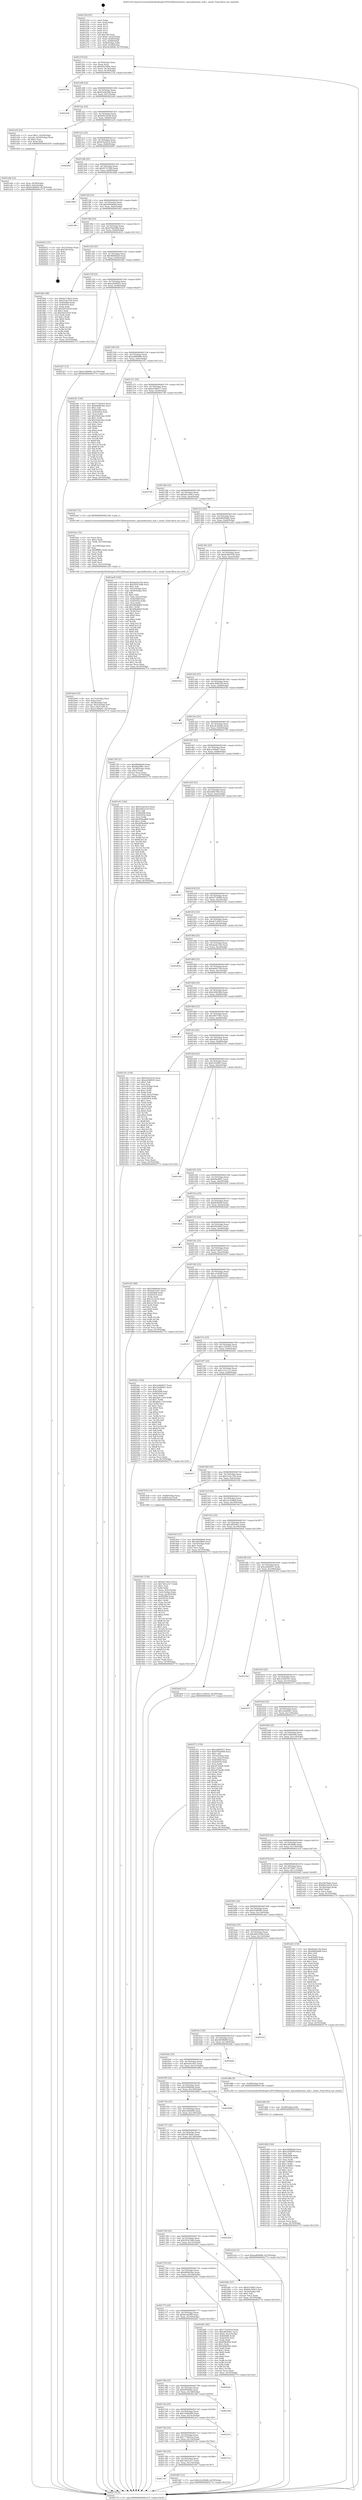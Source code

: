 digraph "0x401250" {
  label = "0x401250 (/mnt/c/Users/mathe/Desktop/tcc/POCII/binaries/extr_mpvaudiooutao_null.c_uninit_Final-ollvm.out::main(0))"
  labelloc = "t"
  node[shape=record]

  Entry [label="",width=0.3,height=0.3,shape=circle,fillcolor=black,style=filled]
  "0x40127f" [label="{
     0x40127f [23]\l
     | [instrs]\l
     &nbsp;&nbsp;0x40127f \<+3\>: mov -0x70(%rbp),%eax\l
     &nbsp;&nbsp;0x401282 \<+2\>: mov %eax,%ecx\l
     &nbsp;&nbsp;0x401284 \<+6\>: sub $0x82b1099c,%ecx\l
     &nbsp;&nbsp;0x40128a \<+3\>: mov %eax,-0x74(%rbp)\l
     &nbsp;&nbsp;0x40128d \<+3\>: mov %ecx,-0x78(%rbp)\l
     &nbsp;&nbsp;0x401290 \<+6\>: je 000000000040272b \<main+0x14db\>\l
  }"]
  "0x40272b" [label="{
     0x40272b\l
  }", style=dashed]
  "0x401296" [label="{
     0x401296 [22]\l
     | [instrs]\l
     &nbsp;&nbsp;0x401296 \<+5\>: jmp 000000000040129b \<main+0x4b\>\l
     &nbsp;&nbsp;0x40129b \<+3\>: mov -0x74(%rbp),%eax\l
     &nbsp;&nbsp;0x40129e \<+5\>: sub $0x83a4b3d9,%eax\l
     &nbsp;&nbsp;0x4012a3 \<+3\>: mov %eax,-0x7c(%rbp)\l
     &nbsp;&nbsp;0x4012a6 \<+6\>: je 00000000004022a8 \<main+0x1058\>\l
  }"]
  Exit [label="",width=0.3,height=0.3,shape=circle,fillcolor=black,style=filled,peripheries=2]
  "0x4022a8" [label="{
     0x4022a8\l
  }", style=dashed]
  "0x4012ac" [label="{
     0x4012ac [22]\l
     | [instrs]\l
     &nbsp;&nbsp;0x4012ac \<+5\>: jmp 00000000004012b1 \<main+0x61\>\l
     &nbsp;&nbsp;0x4012b1 \<+3\>: mov -0x74(%rbp),%eax\l
     &nbsp;&nbsp;0x4012b4 \<+5\>: sub $0x86432038,%eax\l
     &nbsp;&nbsp;0x4012b9 \<+3\>: mov %eax,-0x80(%rbp)\l
     &nbsp;&nbsp;0x4012bc \<+6\>: je 0000000000401a34 \<main+0x7e4\>\l
  }"]
  "0x401d9d" [label="{
     0x401d9d [144]\l
     | [instrs]\l
     &nbsp;&nbsp;0x401d9d \<+5\>: mov $0x50bfbb4d,%eax\l
     &nbsp;&nbsp;0x401da2 \<+5\>: mov $0x52f5b094,%ecx\l
     &nbsp;&nbsp;0x401da7 \<+2\>: mov $0x1,%dl\l
     &nbsp;&nbsp;0x401da9 \<+7\>: mov 0x405068,%esi\l
     &nbsp;&nbsp;0x401db0 \<+8\>: mov 0x405054,%r8d\l
     &nbsp;&nbsp;0x401db8 \<+3\>: mov %esi,%r9d\l
     &nbsp;&nbsp;0x401dbb \<+7\>: sub $0x7c98f617,%r9d\l
     &nbsp;&nbsp;0x401dc2 \<+4\>: sub $0x1,%r9d\l
     &nbsp;&nbsp;0x401dc6 \<+7\>: add $0x7c98f617,%r9d\l
     &nbsp;&nbsp;0x401dcd \<+4\>: imul %r9d,%esi\l
     &nbsp;&nbsp;0x401dd1 \<+3\>: and $0x1,%esi\l
     &nbsp;&nbsp;0x401dd4 \<+3\>: cmp $0x0,%esi\l
     &nbsp;&nbsp;0x401dd7 \<+4\>: sete %r10b\l
     &nbsp;&nbsp;0x401ddb \<+4\>: cmp $0xa,%r8d\l
     &nbsp;&nbsp;0x401ddf \<+4\>: setl %r11b\l
     &nbsp;&nbsp;0x401de3 \<+3\>: mov %r10b,%bl\l
     &nbsp;&nbsp;0x401de6 \<+3\>: xor $0xff,%bl\l
     &nbsp;&nbsp;0x401de9 \<+3\>: mov %r11b,%r14b\l
     &nbsp;&nbsp;0x401dec \<+4\>: xor $0xff,%r14b\l
     &nbsp;&nbsp;0x401df0 \<+3\>: xor $0x0,%dl\l
     &nbsp;&nbsp;0x401df3 \<+3\>: mov %bl,%r15b\l
     &nbsp;&nbsp;0x401df6 \<+4\>: and $0x0,%r15b\l
     &nbsp;&nbsp;0x401dfa \<+3\>: and %dl,%r10b\l
     &nbsp;&nbsp;0x401dfd \<+3\>: mov %r14b,%r12b\l
     &nbsp;&nbsp;0x401e00 \<+4\>: and $0x0,%r12b\l
     &nbsp;&nbsp;0x401e04 \<+3\>: and %dl,%r11b\l
     &nbsp;&nbsp;0x401e07 \<+3\>: or %r10b,%r15b\l
     &nbsp;&nbsp;0x401e0a \<+3\>: or %r11b,%r12b\l
     &nbsp;&nbsp;0x401e0d \<+3\>: xor %r12b,%r15b\l
     &nbsp;&nbsp;0x401e10 \<+3\>: or %r14b,%bl\l
     &nbsp;&nbsp;0x401e13 \<+3\>: xor $0xff,%bl\l
     &nbsp;&nbsp;0x401e16 \<+3\>: or $0x0,%dl\l
     &nbsp;&nbsp;0x401e19 \<+2\>: and %dl,%bl\l
     &nbsp;&nbsp;0x401e1b \<+3\>: or %bl,%r15b\l
     &nbsp;&nbsp;0x401e1e \<+4\>: test $0x1,%r15b\l
     &nbsp;&nbsp;0x401e22 \<+3\>: cmovne %ecx,%eax\l
     &nbsp;&nbsp;0x401e25 \<+3\>: mov %eax,-0x70(%rbp)\l
     &nbsp;&nbsp;0x401e28 \<+5\>: jmp 0000000000402774 \<main+0x1524\>\l
  }"]
  "0x401a34" [label="{
     0x401a34 [23]\l
     | [instrs]\l
     &nbsp;&nbsp;0x401a34 \<+7\>: movl $0x1,-0x50(%rbp)\l
     &nbsp;&nbsp;0x401a3b \<+4\>: movslq -0x50(%rbp),%rax\l
     &nbsp;&nbsp;0x401a3f \<+4\>: shl $0x2,%rax\l
     &nbsp;&nbsp;0x401a43 \<+3\>: mov %rax,%rdi\l
     &nbsp;&nbsp;0x401a46 \<+5\>: call 0000000000401050 \<malloc@plt\>\l
     | [calls]\l
     &nbsp;&nbsp;0x401050 \{1\} (unknown)\l
  }"]
  "0x4012c2" [label="{
     0x4012c2 [25]\l
     | [instrs]\l
     &nbsp;&nbsp;0x4012c2 \<+5\>: jmp 00000000004012c7 \<main+0x77\>\l
     &nbsp;&nbsp;0x4012c7 \<+3\>: mov -0x74(%rbp),%eax\l
     &nbsp;&nbsp;0x4012ca \<+5\>: sub $0x916a541d,%eax\l
     &nbsp;&nbsp;0x4012cf \<+6\>: mov %eax,-0x84(%rbp)\l
     &nbsp;&nbsp;0x4012d5 \<+6\>: je 0000000000402667 \<main+0x1417\>\l
  }"]
  "0x401d94" [label="{
     0x401d94 [9]\l
     | [instrs]\l
     &nbsp;&nbsp;0x401d94 \<+4\>: mov -0x58(%rbp),%rdi\l
     &nbsp;&nbsp;0x401d98 \<+5\>: call 0000000000401030 \<free@plt\>\l
     | [calls]\l
     &nbsp;&nbsp;0x401030 \{1\} (unknown)\l
  }"]
  "0x402667" [label="{
     0x402667\l
  }", style=dashed]
  "0x4012db" [label="{
     0x4012db [25]\l
     | [instrs]\l
     &nbsp;&nbsp;0x4012db \<+5\>: jmp 00000000004012e0 \<main+0x90\>\l
     &nbsp;&nbsp;0x4012e0 \<+3\>: mov -0x74(%rbp),%eax\l
     &nbsp;&nbsp;0x4012e3 \<+5\>: sub $0x957e70fd,%eax\l
     &nbsp;&nbsp;0x4012e8 \<+6\>: mov %eax,-0x88(%rbp)\l
     &nbsp;&nbsp;0x4012ee \<+6\>: je 00000000004018d0 \<main+0x680\>\l
  }"]
  "0x401be0" [label="{
     0x401be0 [33]\l
     | [instrs]\l
     &nbsp;&nbsp;0x401be0 \<+6\>: mov -0x15c(%rbp),%ecx\l
     &nbsp;&nbsp;0x401be6 \<+3\>: imul %eax,%ecx\l
     &nbsp;&nbsp;0x401be9 \<+4\>: mov -0x58(%rbp),%r8\l
     &nbsp;&nbsp;0x401bed \<+4\>: movslq -0x5c(%rbp),%r9\l
     &nbsp;&nbsp;0x401bf1 \<+4\>: mov %ecx,(%r8,%r9,4)\l
     &nbsp;&nbsp;0x401bf5 \<+7\>: movl $0xce399a67,-0x70(%rbp)\l
     &nbsp;&nbsp;0x401bfc \<+5\>: jmp 0000000000402774 \<main+0x1524\>\l
  }"]
  "0x4018d0" [label="{
     0x4018d0\l
  }", style=dashed]
  "0x4012f4" [label="{
     0x4012f4 [25]\l
     | [instrs]\l
     &nbsp;&nbsp;0x4012f4 \<+5\>: jmp 00000000004012f9 \<main+0xa9\>\l
     &nbsp;&nbsp;0x4012f9 \<+3\>: mov -0x74(%rbp),%eax\l
     &nbsp;&nbsp;0x4012fc \<+5\>: sub $0x95b046ed,%eax\l
     &nbsp;&nbsp;0x401301 \<+6\>: mov %eax,-0x8c(%rbp)\l
     &nbsp;&nbsp;0x401307 \<+6\>: je 00000000004019fe \<main+0x7ae\>\l
  }"]
  "0x401bac" [label="{
     0x401bac [52]\l
     | [instrs]\l
     &nbsp;&nbsp;0x401bac \<+2\>: xor %ecx,%ecx\l
     &nbsp;&nbsp;0x401bae \<+5\>: mov $0x2,%edx\l
     &nbsp;&nbsp;0x401bb3 \<+6\>: mov %edx,-0x158(%rbp)\l
     &nbsp;&nbsp;0x401bb9 \<+1\>: cltd\l
     &nbsp;&nbsp;0x401bba \<+6\>: mov -0x158(%rbp),%esi\l
     &nbsp;&nbsp;0x401bc0 \<+2\>: idiv %esi\l
     &nbsp;&nbsp;0x401bc2 \<+6\>: imul $0xfffffffe,%edx,%edx\l
     &nbsp;&nbsp;0x401bc8 \<+2\>: mov %ecx,%edi\l
     &nbsp;&nbsp;0x401bca \<+2\>: sub %edx,%edi\l
     &nbsp;&nbsp;0x401bcc \<+2\>: mov %ecx,%edx\l
     &nbsp;&nbsp;0x401bce \<+3\>: sub $0x1,%edx\l
     &nbsp;&nbsp;0x401bd1 \<+2\>: add %edx,%edi\l
     &nbsp;&nbsp;0x401bd3 \<+2\>: sub %edi,%ecx\l
     &nbsp;&nbsp;0x401bd5 \<+6\>: mov %ecx,-0x15c(%rbp)\l
     &nbsp;&nbsp;0x401bdb \<+5\>: call 0000000000401160 \<next_i\>\l
     | [calls]\l
     &nbsp;&nbsp;0x401160 \{1\} (/mnt/c/Users/mathe/Desktop/tcc/POCII/binaries/extr_mpvaudiooutao_null.c_uninit_Final-ollvm.out::next_i)\l
  }"]
  "0x4019fe" [label="{
     0x4019fe\l
  }", style=dashed]
  "0x40130d" [label="{
     0x40130d [25]\l
     | [instrs]\l
     &nbsp;&nbsp;0x40130d \<+5\>: jmp 0000000000401312 \<main+0xc2\>\l
     &nbsp;&nbsp;0x401312 \<+3\>: mov -0x74(%rbp),%eax\l
     &nbsp;&nbsp;0x401315 \<+5\>: sub $0x979ee968,%eax\l
     &nbsp;&nbsp;0x40131a \<+6\>: mov %eax,-0x90(%rbp)\l
     &nbsp;&nbsp;0x401320 \<+6\>: je 0000000000402612 \<main+0x13c2\>\l
  }"]
  "0x401a4b" [label="{
     0x401a4b [23]\l
     | [instrs]\l
     &nbsp;&nbsp;0x401a4b \<+4\>: mov %rax,-0x58(%rbp)\l
     &nbsp;&nbsp;0x401a4f \<+7\>: movl $0x0,-0x5c(%rbp)\l
     &nbsp;&nbsp;0x401a56 \<+7\>: movl $0x41df0995,-0x70(%rbp)\l
     &nbsp;&nbsp;0x401a5d \<+5\>: jmp 0000000000402774 \<main+0x1524\>\l
  }"]
  "0x402612" [label="{
     0x402612 [21]\l
     | [instrs]\l
     &nbsp;&nbsp;0x402612 \<+3\>: mov -0x2c(%rbp),%eax\l
     &nbsp;&nbsp;0x402615 \<+7\>: add $0x148,%rsp\l
     &nbsp;&nbsp;0x40261c \<+1\>: pop %rbx\l
     &nbsp;&nbsp;0x40261d \<+2\>: pop %r12\l
     &nbsp;&nbsp;0x40261f \<+2\>: pop %r13\l
     &nbsp;&nbsp;0x402621 \<+2\>: pop %r14\l
     &nbsp;&nbsp;0x402623 \<+2\>: pop %r15\l
     &nbsp;&nbsp;0x402625 \<+1\>: pop %rbp\l
     &nbsp;&nbsp;0x402626 \<+1\>: ret\l
  }"]
  "0x401326" [label="{
     0x401326 [25]\l
     | [instrs]\l
     &nbsp;&nbsp;0x401326 \<+5\>: jmp 000000000040132b \<main+0xdb\>\l
     &nbsp;&nbsp;0x40132b \<+3\>: mov -0x74(%rbp),%eax\l
     &nbsp;&nbsp;0x40132e \<+5\>: sub $0x9fdd9d29,%eax\l
     &nbsp;&nbsp;0x401333 \<+6\>: mov %eax,-0x94(%rbp)\l
     &nbsp;&nbsp;0x401339 \<+6\>: je 00000000004018dc \<main+0x68c\>\l
  }"]
  "0x4017ef" [label="{
     0x4017ef\l
  }", style=dashed]
  "0x4018dc" [label="{
     0x4018dc [88]\l
     | [instrs]\l
     &nbsp;&nbsp;0x4018dc \<+5\>: mov $0xda7c4623,%eax\l
     &nbsp;&nbsp;0x4018e1 \<+5\>: mov $0x21dcc764,%ecx\l
     &nbsp;&nbsp;0x4018e6 \<+7\>: mov 0x405068,%edx\l
     &nbsp;&nbsp;0x4018ed \<+7\>: mov 0x405054,%esi\l
     &nbsp;&nbsp;0x4018f4 \<+2\>: mov %edx,%edi\l
     &nbsp;&nbsp;0x4018f6 \<+6\>: add $0xd2033434,%edi\l
     &nbsp;&nbsp;0x4018fc \<+3\>: sub $0x1,%edi\l
     &nbsp;&nbsp;0x4018ff \<+6\>: sub $0xd2033434,%edi\l
     &nbsp;&nbsp;0x401905 \<+3\>: imul %edi,%edx\l
     &nbsp;&nbsp;0x401908 \<+3\>: and $0x1,%edx\l
     &nbsp;&nbsp;0x40190b \<+3\>: cmp $0x0,%edx\l
     &nbsp;&nbsp;0x40190e \<+4\>: sete %r8b\l
     &nbsp;&nbsp;0x401912 \<+3\>: cmp $0xa,%esi\l
     &nbsp;&nbsp;0x401915 \<+4\>: setl %r9b\l
     &nbsp;&nbsp;0x401919 \<+3\>: mov %r8b,%r10b\l
     &nbsp;&nbsp;0x40191c \<+3\>: and %r9b,%r10b\l
     &nbsp;&nbsp;0x40191f \<+3\>: xor %r9b,%r8b\l
     &nbsp;&nbsp;0x401922 \<+3\>: or %r8b,%r10b\l
     &nbsp;&nbsp;0x401925 \<+4\>: test $0x1,%r10b\l
     &nbsp;&nbsp;0x401929 \<+3\>: cmovne %ecx,%eax\l
     &nbsp;&nbsp;0x40192c \<+3\>: mov %eax,-0x70(%rbp)\l
     &nbsp;&nbsp;0x40192f \<+5\>: jmp 0000000000402774 \<main+0x1524\>\l
  }"]
  "0x40133f" [label="{
     0x40133f [25]\l
     | [instrs]\l
     &nbsp;&nbsp;0x40133f \<+5\>: jmp 0000000000401344 \<main+0xf4\>\l
     &nbsp;&nbsp;0x401344 \<+3\>: mov -0x74(%rbp),%eax\l
     &nbsp;&nbsp;0x401347 \<+5\>: sub $0xa2646935,%eax\l
     &nbsp;&nbsp;0x40134c \<+6\>: mov %eax,-0x98(%rbp)\l
     &nbsp;&nbsp;0x401352 \<+6\>: je 0000000000401d27 \<main+0xad7\>\l
  }"]
  "0x4019d7" [label="{
     0x4019d7 [12]\l
     | [instrs]\l
     &nbsp;&nbsp;0x4019d7 \<+7\>: movl $0x22c93b08,-0x70(%rbp)\l
     &nbsp;&nbsp;0x4019de \<+5\>: jmp 0000000000402774 \<main+0x1524\>\l
  }"]
  "0x401d27" [label="{
     0x401d27 [12]\l
     | [instrs]\l
     &nbsp;&nbsp;0x401d27 \<+7\>: movl $0x41df0995,-0x70(%rbp)\l
     &nbsp;&nbsp;0x401d2e \<+5\>: jmp 0000000000402774 \<main+0x1524\>\l
  }"]
  "0x401358" [label="{
     0x401358 [25]\l
     | [instrs]\l
     &nbsp;&nbsp;0x401358 \<+5\>: jmp 000000000040135d \<main+0x10d\>\l
     &nbsp;&nbsp;0x40135d \<+3\>: mov -0x74(%rbp),%eax\l
     &nbsp;&nbsp;0x401360 \<+5\>: sub $0xae80068b,%eax\l
     &nbsp;&nbsp;0x401365 \<+6\>: mov %eax,-0x9c(%rbp)\l
     &nbsp;&nbsp;0x40136b \<+6\>: je 00000000004023f1 \<main+0x11a1\>\l
  }"]
  "0x4017d6" [label="{
     0x4017d6 [25]\l
     | [instrs]\l
     &nbsp;&nbsp;0x4017d6 \<+5\>: jmp 00000000004017db \<main+0x58b\>\l
     &nbsp;&nbsp;0x4017db \<+3\>: mov -0x74(%rbp),%eax\l
     &nbsp;&nbsp;0x4017de \<+5\>: sub $0x7d41e317,%eax\l
     &nbsp;&nbsp;0x4017e3 \<+6\>: mov %eax,-0x154(%rbp)\l
     &nbsp;&nbsp;0x4017e9 \<+6\>: je 00000000004019d7 \<main+0x787\>\l
  }"]
  "0x4023f1" [label="{
     0x4023f1 [144]\l
     | [instrs]\l
     &nbsp;&nbsp;0x4023f1 \<+5\>: mov $0x773d5d1d,%eax\l
     &nbsp;&nbsp;0x4023f6 \<+5\>: mov $0x6064b3be,%ecx\l
     &nbsp;&nbsp;0x4023fb \<+2\>: mov $0x1,%dl\l
     &nbsp;&nbsp;0x4023fd \<+7\>: mov 0x405068,%esi\l
     &nbsp;&nbsp;0x402404 \<+7\>: mov 0x405054,%edi\l
     &nbsp;&nbsp;0x40240b \<+3\>: mov %esi,%r8d\l
     &nbsp;&nbsp;0x40240e \<+7\>: sub $0x55bd1dae,%r8d\l
     &nbsp;&nbsp;0x402415 \<+4\>: sub $0x1,%r8d\l
     &nbsp;&nbsp;0x402419 \<+7\>: add $0x55bd1dae,%r8d\l
     &nbsp;&nbsp;0x402420 \<+4\>: imul %r8d,%esi\l
     &nbsp;&nbsp;0x402424 \<+3\>: and $0x1,%esi\l
     &nbsp;&nbsp;0x402427 \<+3\>: cmp $0x0,%esi\l
     &nbsp;&nbsp;0x40242a \<+4\>: sete %r9b\l
     &nbsp;&nbsp;0x40242e \<+3\>: cmp $0xa,%edi\l
     &nbsp;&nbsp;0x402431 \<+4\>: setl %r10b\l
     &nbsp;&nbsp;0x402435 \<+3\>: mov %r9b,%r11b\l
     &nbsp;&nbsp;0x402438 \<+4\>: xor $0xff,%r11b\l
     &nbsp;&nbsp;0x40243c \<+3\>: mov %r10b,%bl\l
     &nbsp;&nbsp;0x40243f \<+3\>: xor $0xff,%bl\l
     &nbsp;&nbsp;0x402442 \<+3\>: xor $0x1,%dl\l
     &nbsp;&nbsp;0x402445 \<+3\>: mov %r11b,%r14b\l
     &nbsp;&nbsp;0x402448 \<+4\>: and $0xff,%r14b\l
     &nbsp;&nbsp;0x40244c \<+3\>: and %dl,%r9b\l
     &nbsp;&nbsp;0x40244f \<+3\>: mov %bl,%r15b\l
     &nbsp;&nbsp;0x402452 \<+4\>: and $0xff,%r15b\l
     &nbsp;&nbsp;0x402456 \<+3\>: and %dl,%r10b\l
     &nbsp;&nbsp;0x402459 \<+3\>: or %r9b,%r14b\l
     &nbsp;&nbsp;0x40245c \<+3\>: or %r10b,%r15b\l
     &nbsp;&nbsp;0x40245f \<+3\>: xor %r15b,%r14b\l
     &nbsp;&nbsp;0x402462 \<+3\>: or %bl,%r11b\l
     &nbsp;&nbsp;0x402465 \<+4\>: xor $0xff,%r11b\l
     &nbsp;&nbsp;0x402469 \<+3\>: or $0x1,%dl\l
     &nbsp;&nbsp;0x40246c \<+3\>: and %dl,%r11b\l
     &nbsp;&nbsp;0x40246f \<+3\>: or %r11b,%r14b\l
     &nbsp;&nbsp;0x402472 \<+4\>: test $0x1,%r14b\l
     &nbsp;&nbsp;0x402476 \<+3\>: cmovne %ecx,%eax\l
     &nbsp;&nbsp;0x402479 \<+3\>: mov %eax,-0x70(%rbp)\l
     &nbsp;&nbsp;0x40247c \<+5\>: jmp 0000000000402774 \<main+0x1524\>\l
  }"]
  "0x401371" [label="{
     0x401371 [25]\l
     | [instrs]\l
     &nbsp;&nbsp;0x401371 \<+5\>: jmp 0000000000401376 \<main+0x126\>\l
     &nbsp;&nbsp;0x401376 \<+3\>: mov -0x74(%rbp),%eax\l
     &nbsp;&nbsp;0x401379 \<+5\>: sub $0xb16bbf17,%eax\l
     &nbsp;&nbsp;0x40137e \<+6\>: mov %eax,-0xa0(%rbp)\l
     &nbsp;&nbsp;0x401384 \<+6\>: je 0000000000402749 \<main+0x14f9\>\l
  }"]
  "0x40275a" [label="{
     0x40275a\l
  }", style=dashed]
  "0x402749" [label="{
     0x402749\l
  }", style=dashed]
  "0x40138a" [label="{
     0x40138a [25]\l
     | [instrs]\l
     &nbsp;&nbsp;0x40138a \<+5\>: jmp 000000000040138f \<main+0x13f\>\l
     &nbsp;&nbsp;0x40138f \<+3\>: mov -0x74(%rbp),%eax\l
     &nbsp;&nbsp;0x401392 \<+5\>: sub $0xb6c349e3,%eax\l
     &nbsp;&nbsp;0x401397 \<+6\>: mov %eax,-0xa4(%rbp)\l
     &nbsp;&nbsp;0x40139d \<+6\>: je 0000000000401ba7 \<main+0x957\>\l
  }"]
  "0x4017bd" [label="{
     0x4017bd [25]\l
     | [instrs]\l
     &nbsp;&nbsp;0x4017bd \<+5\>: jmp 00000000004017c2 \<main+0x572\>\l
     &nbsp;&nbsp;0x4017c2 \<+3\>: mov -0x74(%rbp),%eax\l
     &nbsp;&nbsp;0x4017c5 \<+5\>: sub $0x773d5d1d,%eax\l
     &nbsp;&nbsp;0x4017ca \<+6\>: mov %eax,-0x150(%rbp)\l
     &nbsp;&nbsp;0x4017d0 \<+6\>: je 000000000040275a \<main+0x150a\>\l
  }"]
  "0x401ba7" [label="{
     0x401ba7 [5]\l
     | [instrs]\l
     &nbsp;&nbsp;0x401ba7 \<+5\>: call 0000000000401160 \<next_i\>\l
     | [calls]\l
     &nbsp;&nbsp;0x401160 \{1\} (/mnt/c/Users/mathe/Desktop/tcc/POCII/binaries/extr_mpvaudiooutao_null.c_uninit_Final-ollvm.out::next_i)\l
  }"]
  "0x4013a3" [label="{
     0x4013a3 [25]\l
     | [instrs]\l
     &nbsp;&nbsp;0x4013a3 \<+5\>: jmp 00000000004013a8 \<main+0x158\>\l
     &nbsp;&nbsp;0x4013a8 \<+3\>: mov -0x74(%rbp),%eax\l
     &nbsp;&nbsp;0x4013ab \<+5\>: sub $0xb8b09a86,%eax\l
     &nbsp;&nbsp;0x4013b0 \<+6\>: mov %eax,-0xa8(%rbp)\l
     &nbsp;&nbsp;0x4013b6 \<+6\>: je 0000000000401ae8 \<main+0x898\>\l
  }"]
  "0x4023e5" [label="{
     0x4023e5\l
  }", style=dashed]
  "0x401ae8" [label="{
     0x401ae8 [164]\l
     | [instrs]\l
     &nbsp;&nbsp;0x401ae8 \<+5\>: mov $0xdaebc33b,%eax\l
     &nbsp;&nbsp;0x401aed \<+5\>: mov $0x593a7bdb,%ecx\l
     &nbsp;&nbsp;0x401af2 \<+2\>: mov $0x1,%dl\l
     &nbsp;&nbsp;0x401af4 \<+3\>: mov -0x5c(%rbp),%esi\l
     &nbsp;&nbsp;0x401af7 \<+3\>: cmp -0x50(%rbp),%esi\l
     &nbsp;&nbsp;0x401afa \<+4\>: setl %dil\l
     &nbsp;&nbsp;0x401afe \<+4\>: and $0x1,%dil\l
     &nbsp;&nbsp;0x401b02 \<+4\>: mov %dil,-0x2e(%rbp)\l
     &nbsp;&nbsp;0x401b06 \<+7\>: mov 0x405068,%esi\l
     &nbsp;&nbsp;0x401b0d \<+8\>: mov 0x405054,%r8d\l
     &nbsp;&nbsp;0x401b15 \<+3\>: mov %esi,%r9d\l
     &nbsp;&nbsp;0x401b18 \<+7\>: add $0x49bdb82f,%r9d\l
     &nbsp;&nbsp;0x401b1f \<+4\>: sub $0x1,%r9d\l
     &nbsp;&nbsp;0x401b23 \<+7\>: sub $0x49bdb82f,%r9d\l
     &nbsp;&nbsp;0x401b2a \<+4\>: imul %r9d,%esi\l
     &nbsp;&nbsp;0x401b2e \<+3\>: and $0x1,%esi\l
     &nbsp;&nbsp;0x401b31 \<+3\>: cmp $0x0,%esi\l
     &nbsp;&nbsp;0x401b34 \<+4\>: sete %dil\l
     &nbsp;&nbsp;0x401b38 \<+4\>: cmp $0xa,%r8d\l
     &nbsp;&nbsp;0x401b3c \<+4\>: setl %r10b\l
     &nbsp;&nbsp;0x401b40 \<+3\>: mov %dil,%r11b\l
     &nbsp;&nbsp;0x401b43 \<+4\>: xor $0xff,%r11b\l
     &nbsp;&nbsp;0x401b47 \<+3\>: mov %r10b,%bl\l
     &nbsp;&nbsp;0x401b4a \<+3\>: xor $0xff,%bl\l
     &nbsp;&nbsp;0x401b4d \<+3\>: xor $0x0,%dl\l
     &nbsp;&nbsp;0x401b50 \<+3\>: mov %r11b,%r14b\l
     &nbsp;&nbsp;0x401b53 \<+4\>: and $0x0,%r14b\l
     &nbsp;&nbsp;0x401b57 \<+3\>: and %dl,%dil\l
     &nbsp;&nbsp;0x401b5a \<+3\>: mov %bl,%r15b\l
     &nbsp;&nbsp;0x401b5d \<+4\>: and $0x0,%r15b\l
     &nbsp;&nbsp;0x401b61 \<+3\>: and %dl,%r10b\l
     &nbsp;&nbsp;0x401b64 \<+3\>: or %dil,%r14b\l
     &nbsp;&nbsp;0x401b67 \<+3\>: or %r10b,%r15b\l
     &nbsp;&nbsp;0x401b6a \<+3\>: xor %r15b,%r14b\l
     &nbsp;&nbsp;0x401b6d \<+3\>: or %bl,%r11b\l
     &nbsp;&nbsp;0x401b70 \<+4\>: xor $0xff,%r11b\l
     &nbsp;&nbsp;0x401b74 \<+3\>: or $0x0,%dl\l
     &nbsp;&nbsp;0x401b77 \<+3\>: and %dl,%r11b\l
     &nbsp;&nbsp;0x401b7a \<+3\>: or %r11b,%r14b\l
     &nbsp;&nbsp;0x401b7d \<+4\>: test $0x1,%r14b\l
     &nbsp;&nbsp;0x401b81 \<+3\>: cmovne %ecx,%eax\l
     &nbsp;&nbsp;0x401b84 \<+3\>: mov %eax,-0x70(%rbp)\l
     &nbsp;&nbsp;0x401b87 \<+5\>: jmp 0000000000402774 \<main+0x1524\>\l
  }"]
  "0x4013bc" [label="{
     0x4013bc [25]\l
     | [instrs]\l
     &nbsp;&nbsp;0x4013bc \<+5\>: jmp 00000000004013c1 \<main+0x171\>\l
     &nbsp;&nbsp;0x4013c1 \<+3\>: mov -0x74(%rbp),%eax\l
     &nbsp;&nbsp;0x4013c4 \<+5\>: sub $0xbc8b3558,%eax\l
     &nbsp;&nbsp;0x4013c9 \<+6\>: mov %eax,-0xac(%rbp)\l
     &nbsp;&nbsp;0x4013cf \<+6\>: je 0000000000402242 \<main+0xff2\>\l
  }"]
  "0x4017a4" [label="{
     0x4017a4 [25]\l
     | [instrs]\l
     &nbsp;&nbsp;0x4017a4 \<+5\>: jmp 00000000004017a9 \<main+0x559\>\l
     &nbsp;&nbsp;0x4017a9 \<+3\>: mov -0x74(%rbp),%eax\l
     &nbsp;&nbsp;0x4017ac \<+5\>: sub $0x75db4d00,%eax\l
     &nbsp;&nbsp;0x4017b1 \<+6\>: mov %eax,-0x14c(%rbp)\l
     &nbsp;&nbsp;0x4017b7 \<+6\>: je 00000000004023e5 \<main+0x1195\>\l
  }"]
  "0x402242" [label="{
     0x402242\l
  }", style=dashed]
  "0x4013d5" [label="{
     0x4013d5 [25]\l
     | [instrs]\l
     &nbsp;&nbsp;0x4013d5 \<+5\>: jmp 00000000004013da \<main+0x18a\>\l
     &nbsp;&nbsp;0x4013da \<+3\>: mov -0x74(%rbp),%eax\l
     &nbsp;&nbsp;0x4013dd \<+5\>: sub $0xc40852f4,%eax\l
     &nbsp;&nbsp;0x4013e2 \<+6\>: mov %eax,-0xb0(%rbp)\l
     &nbsp;&nbsp;0x4013e8 \<+6\>: je 0000000000402028 \<main+0xdd8\>\l
  }"]
  "0x40218d" [label="{
     0x40218d\l
  }", style=dashed]
  "0x402028" [label="{
     0x402028\l
  }", style=dashed]
  "0x4013ee" [label="{
     0x4013ee [25]\l
     | [instrs]\l
     &nbsp;&nbsp;0x4013ee \<+5\>: jmp 00000000004013f3 \<main+0x1a3\>\l
     &nbsp;&nbsp;0x4013f3 \<+3\>: mov -0x74(%rbp),%eax\l
     &nbsp;&nbsp;0x4013f6 \<+5\>: sub $0xcdc2bb9b,%eax\l
     &nbsp;&nbsp;0x4013fb \<+6\>: mov %eax,-0xb4(%rbp)\l
     &nbsp;&nbsp;0x401401 \<+6\>: je 00000000004017f9 \<main+0x5a9\>\l
  }"]
  "0x40178b" [label="{
     0x40178b [25]\l
     | [instrs]\l
     &nbsp;&nbsp;0x40178b \<+5\>: jmp 0000000000401790 \<main+0x540\>\l
     &nbsp;&nbsp;0x401790 \<+3\>: mov -0x74(%rbp),%eax\l
     &nbsp;&nbsp;0x401793 \<+5\>: sub $0x6f50f4ba,%eax\l
     &nbsp;&nbsp;0x401798 \<+6\>: mov %eax,-0x148(%rbp)\l
     &nbsp;&nbsp;0x40179e \<+6\>: je 000000000040218d \<main+0xf3d\>\l
  }"]
  "0x4017f9" [label="{
     0x4017f9 [27]\l
     | [instrs]\l
     &nbsp;&nbsp;0x4017f9 \<+5\>: mov $0x9fdd9d29,%eax\l
     &nbsp;&nbsp;0x4017fe \<+5\>: mov $0xf9ae8f61,%ecx\l
     &nbsp;&nbsp;0x401803 \<+3\>: mov -0x38(%rbp),%edx\l
     &nbsp;&nbsp;0x401806 \<+3\>: cmp $0x2,%edx\l
     &nbsp;&nbsp;0x401809 \<+3\>: cmovne %ecx,%eax\l
     &nbsp;&nbsp;0x40180c \<+3\>: mov %eax,-0x70(%rbp)\l
     &nbsp;&nbsp;0x40180f \<+5\>: jmp 0000000000402774 \<main+0x1524\>\l
  }"]
  "0x401407" [label="{
     0x401407 [25]\l
     | [instrs]\l
     &nbsp;&nbsp;0x401407 \<+5\>: jmp 000000000040140c \<main+0x1bc\>\l
     &nbsp;&nbsp;0x40140c \<+3\>: mov -0x74(%rbp),%eax\l
     &nbsp;&nbsp;0x40140f \<+5\>: sub $0xce399a67,%eax\l
     &nbsp;&nbsp;0x401414 \<+6\>: mov %eax,-0xb8(%rbp)\l
     &nbsp;&nbsp;0x40141a \<+6\>: je 0000000000401c01 \<main+0x9b1\>\l
  }"]
  "0x402774" [label="{
     0x402774 [5]\l
     | [instrs]\l
     &nbsp;&nbsp;0x402774 \<+5\>: jmp 000000000040127f \<main+0x2f\>\l
  }"]
  "0x401250" [label="{
     0x401250 [47]\l
     | [instrs]\l
     &nbsp;&nbsp;0x401250 \<+1\>: push %rbp\l
     &nbsp;&nbsp;0x401251 \<+3\>: mov %rsp,%rbp\l
     &nbsp;&nbsp;0x401254 \<+2\>: push %r15\l
     &nbsp;&nbsp;0x401256 \<+2\>: push %r14\l
     &nbsp;&nbsp;0x401258 \<+2\>: push %r13\l
     &nbsp;&nbsp;0x40125a \<+2\>: push %r12\l
     &nbsp;&nbsp;0x40125c \<+1\>: push %rbx\l
     &nbsp;&nbsp;0x40125d \<+7\>: sub $0x148,%rsp\l
     &nbsp;&nbsp;0x401264 \<+7\>: movl $0x0,-0x3c(%rbp)\l
     &nbsp;&nbsp;0x40126b \<+3\>: mov %edi,-0x40(%rbp)\l
     &nbsp;&nbsp;0x40126e \<+4\>: mov %rsi,-0x48(%rbp)\l
     &nbsp;&nbsp;0x401272 \<+3\>: mov -0x40(%rbp),%edi\l
     &nbsp;&nbsp;0x401275 \<+3\>: mov %edi,-0x38(%rbp)\l
     &nbsp;&nbsp;0x401278 \<+7\>: movl $0xcdc2bb9b,-0x70(%rbp)\l
  }"]
  "0x4026d2" [label="{
     0x4026d2\l
  }", style=dashed]
  "0x401c01" [label="{
     0x401c01 [144]\l
     | [instrs]\l
     &nbsp;&nbsp;0x401c01 \<+5\>: mov $0x916a541d,%eax\l
     &nbsp;&nbsp;0x401c06 \<+5\>: mov $0xe9d2a7c8,%ecx\l
     &nbsp;&nbsp;0x401c0b \<+2\>: mov $0x1,%dl\l
     &nbsp;&nbsp;0x401c0d \<+7\>: mov 0x405068,%esi\l
     &nbsp;&nbsp;0x401c14 \<+7\>: mov 0x405054,%edi\l
     &nbsp;&nbsp;0x401c1b \<+3\>: mov %esi,%r8d\l
     &nbsp;&nbsp;0x401c1e \<+7\>: add $0x499ea8b6,%r8d\l
     &nbsp;&nbsp;0x401c25 \<+4\>: sub $0x1,%r8d\l
     &nbsp;&nbsp;0x401c29 \<+7\>: sub $0x499ea8b6,%r8d\l
     &nbsp;&nbsp;0x401c30 \<+4\>: imul %r8d,%esi\l
     &nbsp;&nbsp;0x401c34 \<+3\>: and $0x1,%esi\l
     &nbsp;&nbsp;0x401c37 \<+3\>: cmp $0x0,%esi\l
     &nbsp;&nbsp;0x401c3a \<+4\>: sete %r9b\l
     &nbsp;&nbsp;0x401c3e \<+3\>: cmp $0xa,%edi\l
     &nbsp;&nbsp;0x401c41 \<+4\>: setl %r10b\l
     &nbsp;&nbsp;0x401c45 \<+3\>: mov %r9b,%r11b\l
     &nbsp;&nbsp;0x401c48 \<+4\>: xor $0xff,%r11b\l
     &nbsp;&nbsp;0x401c4c \<+3\>: mov %r10b,%bl\l
     &nbsp;&nbsp;0x401c4f \<+3\>: xor $0xff,%bl\l
     &nbsp;&nbsp;0x401c52 \<+3\>: xor $0x1,%dl\l
     &nbsp;&nbsp;0x401c55 \<+3\>: mov %r11b,%r14b\l
     &nbsp;&nbsp;0x401c58 \<+4\>: and $0xff,%r14b\l
     &nbsp;&nbsp;0x401c5c \<+3\>: and %dl,%r9b\l
     &nbsp;&nbsp;0x401c5f \<+3\>: mov %bl,%r15b\l
     &nbsp;&nbsp;0x401c62 \<+4\>: and $0xff,%r15b\l
     &nbsp;&nbsp;0x401c66 \<+3\>: and %dl,%r10b\l
     &nbsp;&nbsp;0x401c69 \<+3\>: or %r9b,%r14b\l
     &nbsp;&nbsp;0x401c6c \<+3\>: or %r10b,%r15b\l
     &nbsp;&nbsp;0x401c6f \<+3\>: xor %r15b,%r14b\l
     &nbsp;&nbsp;0x401c72 \<+3\>: or %bl,%r11b\l
     &nbsp;&nbsp;0x401c75 \<+4\>: xor $0xff,%r11b\l
     &nbsp;&nbsp;0x401c79 \<+3\>: or $0x1,%dl\l
     &nbsp;&nbsp;0x401c7c \<+3\>: and %dl,%r11b\l
     &nbsp;&nbsp;0x401c7f \<+3\>: or %r11b,%r14b\l
     &nbsp;&nbsp;0x401c82 \<+4\>: test $0x1,%r14b\l
     &nbsp;&nbsp;0x401c86 \<+3\>: cmovne %ecx,%eax\l
     &nbsp;&nbsp;0x401c89 \<+3\>: mov %eax,-0x70(%rbp)\l
     &nbsp;&nbsp;0x401c8c \<+5\>: jmp 0000000000402774 \<main+0x1524\>\l
  }"]
  "0x401420" [label="{
     0x401420 [25]\l
     | [instrs]\l
     &nbsp;&nbsp;0x401420 \<+5\>: jmp 0000000000401425 \<main+0x1d5\>\l
     &nbsp;&nbsp;0x401425 \<+3\>: mov -0x74(%rbp),%eax\l
     &nbsp;&nbsp;0x401428 \<+5\>: sub $0xd48e7f4e,%eax\l
     &nbsp;&nbsp;0x40142d \<+6\>: mov %eax,-0xbc(%rbp)\l
     &nbsp;&nbsp;0x401433 \<+6\>: je 0000000000402350 \<main+0x1100\>\l
  }"]
  "0x401772" [label="{
     0x401772 [25]\l
     | [instrs]\l
     &nbsp;&nbsp;0x401772 \<+5\>: jmp 0000000000401777 \<main+0x527\>\l
     &nbsp;&nbsp;0x401777 \<+3\>: mov -0x74(%rbp),%eax\l
     &nbsp;&nbsp;0x40177a \<+5\>: sub $0x6e34af99,%eax\l
     &nbsp;&nbsp;0x40177f \<+6\>: mov %eax,-0x144(%rbp)\l
     &nbsp;&nbsp;0x401785 \<+6\>: je 00000000004026d2 \<main+0x1482\>\l
  }"]
  "0x402350" [label="{
     0x402350\l
  }", style=dashed]
  "0x401439" [label="{
     0x401439 [25]\l
     | [instrs]\l
     &nbsp;&nbsp;0x401439 \<+5\>: jmp 000000000040143e \<main+0x1ee\>\l
     &nbsp;&nbsp;0x40143e \<+3\>: mov -0x74(%rbp),%eax\l
     &nbsp;&nbsp;0x401441 \<+5\>: sub $0xd77d4f80,%eax\l
     &nbsp;&nbsp;0x401446 \<+6\>: mov %eax,-0xc0(%rbp)\l
     &nbsp;&nbsp;0x40144c \<+6\>: je 00000000004021b2 \<main+0xf62\>\l
  }"]
  "0x402481" [label="{
     0x402481 [95]\l
     | [instrs]\l
     &nbsp;&nbsp;0x402481 \<+5\>: mov $0x773d5d1d,%eax\l
     &nbsp;&nbsp;0x402486 \<+5\>: mov $0x28f204a1,%ecx\l
     &nbsp;&nbsp;0x40248b \<+7\>: movl $0x0,-0x3c(%rbp)\l
     &nbsp;&nbsp;0x402492 \<+7\>: mov 0x405068,%edx\l
     &nbsp;&nbsp;0x402499 \<+7\>: mov 0x405054,%esi\l
     &nbsp;&nbsp;0x4024a0 \<+2\>: mov %edx,%edi\l
     &nbsp;&nbsp;0x4024a2 \<+6\>: sub $0xf48b4f5b,%edi\l
     &nbsp;&nbsp;0x4024a8 \<+3\>: sub $0x1,%edi\l
     &nbsp;&nbsp;0x4024ab \<+6\>: add $0xf48b4f5b,%edi\l
     &nbsp;&nbsp;0x4024b1 \<+3\>: imul %edi,%edx\l
     &nbsp;&nbsp;0x4024b4 \<+3\>: and $0x1,%edx\l
     &nbsp;&nbsp;0x4024b7 \<+3\>: cmp $0x0,%edx\l
     &nbsp;&nbsp;0x4024ba \<+4\>: sete %r8b\l
     &nbsp;&nbsp;0x4024be \<+3\>: cmp $0xa,%esi\l
     &nbsp;&nbsp;0x4024c1 \<+4\>: setl %r9b\l
     &nbsp;&nbsp;0x4024c5 \<+3\>: mov %r8b,%r10b\l
     &nbsp;&nbsp;0x4024c8 \<+3\>: and %r9b,%r10b\l
     &nbsp;&nbsp;0x4024cb \<+3\>: xor %r9b,%r8b\l
     &nbsp;&nbsp;0x4024ce \<+3\>: or %r8b,%r10b\l
     &nbsp;&nbsp;0x4024d1 \<+4\>: test $0x1,%r10b\l
     &nbsp;&nbsp;0x4024d5 \<+3\>: cmovne %ecx,%eax\l
     &nbsp;&nbsp;0x4024d8 \<+3\>: mov %eax,-0x70(%rbp)\l
     &nbsp;&nbsp;0x4024db \<+5\>: jmp 0000000000402774 \<main+0x1524\>\l
  }"]
  "0x4021b2" [label="{
     0x4021b2\l
  }", style=dashed]
  "0x401452" [label="{
     0x401452 [25]\l
     | [instrs]\l
     &nbsp;&nbsp;0x401452 \<+5\>: jmp 0000000000401457 \<main+0x207\>\l
     &nbsp;&nbsp;0x401457 \<+3\>: mov -0x74(%rbp),%eax\l
     &nbsp;&nbsp;0x40145a \<+5\>: sub $0xda7c4623,%eax\l
     &nbsp;&nbsp;0x40145f \<+6\>: mov %eax,-0xc4(%rbp)\l
     &nbsp;&nbsp;0x401465 \<+6\>: je 000000000040263f \<main+0x13ef\>\l
  }"]
  "0x401759" [label="{
     0x401759 [25]\l
     | [instrs]\l
     &nbsp;&nbsp;0x401759 \<+5\>: jmp 000000000040175e \<main+0x50e\>\l
     &nbsp;&nbsp;0x40175e \<+3\>: mov -0x74(%rbp),%eax\l
     &nbsp;&nbsp;0x401761 \<+5\>: sub $0x6064b3be,%eax\l
     &nbsp;&nbsp;0x401766 \<+6\>: mov %eax,-0x140(%rbp)\l
     &nbsp;&nbsp;0x40176c \<+6\>: je 0000000000402481 \<main+0x1231\>\l
  }"]
  "0x40263f" [label="{
     0x40263f\l
  }", style=dashed]
  "0x40146b" [label="{
     0x40146b [25]\l
     | [instrs]\l
     &nbsp;&nbsp;0x40146b \<+5\>: jmp 0000000000401470 \<main+0x220\>\l
     &nbsp;&nbsp;0x401470 \<+3\>: mov -0x74(%rbp),%eax\l
     &nbsp;&nbsp;0x401473 \<+5\>: sub $0xdaebc33b,%eax\l
     &nbsp;&nbsp;0x401478 \<+6\>: mov %eax,-0xc8(%rbp)\l
     &nbsp;&nbsp;0x40147e \<+6\>: je 000000000040265b \<main+0x140b\>\l
  }"]
  "0x401b8c" [label="{
     0x401b8c [27]\l
     | [instrs]\l
     &nbsp;&nbsp;0x401b8c \<+5\>: mov $0xb15ab62,%eax\l
     &nbsp;&nbsp;0x401b91 \<+5\>: mov $0xb6c349e3,%ecx\l
     &nbsp;&nbsp;0x401b96 \<+3\>: mov -0x2e(%rbp),%dl\l
     &nbsp;&nbsp;0x401b99 \<+3\>: test $0x1,%dl\l
     &nbsp;&nbsp;0x401b9c \<+3\>: cmovne %ecx,%eax\l
     &nbsp;&nbsp;0x401b9f \<+3\>: mov %eax,-0x70(%rbp)\l
     &nbsp;&nbsp;0x401ba2 \<+5\>: jmp 0000000000402774 \<main+0x1524\>\l
  }"]
  "0x40265b" [label="{
     0x40265b\l
  }", style=dashed]
  "0x401484" [label="{
     0x401484 [25]\l
     | [instrs]\l
     &nbsp;&nbsp;0x401484 \<+5\>: jmp 0000000000401489 \<main+0x239\>\l
     &nbsp;&nbsp;0x401489 \<+3\>: mov -0x74(%rbp),%eax\l
     &nbsp;&nbsp;0x40148c \<+5\>: sub $0xde6d71b9,%eax\l
     &nbsp;&nbsp;0x401491 \<+6\>: mov %eax,-0xcc(%rbp)\l
     &nbsp;&nbsp;0x401497 \<+6\>: je 000000000040186c \<main+0x61c\>\l
  }"]
  "0x401740" [label="{
     0x401740 [25]\l
     | [instrs]\l
     &nbsp;&nbsp;0x401740 \<+5\>: jmp 0000000000401745 \<main+0x4f5\>\l
     &nbsp;&nbsp;0x401745 \<+3\>: mov -0x74(%rbp),%eax\l
     &nbsp;&nbsp;0x401748 \<+5\>: sub $0x593a7bdb,%eax\l
     &nbsp;&nbsp;0x40174d \<+6\>: mov %eax,-0x13c(%rbp)\l
     &nbsp;&nbsp;0x401753 \<+6\>: je 0000000000401b8c \<main+0x93c\>\l
  }"]
  "0x40186c" [label="{
     0x40186c\l
  }", style=dashed]
  "0x40149d" [label="{
     0x40149d [25]\l
     | [instrs]\l
     &nbsp;&nbsp;0x40149d \<+5\>: jmp 00000000004014a2 \<main+0x252\>\l
     &nbsp;&nbsp;0x4014a2 \<+3\>: mov -0x74(%rbp),%eax\l
     &nbsp;&nbsp;0x4014a5 \<+5\>: sub $0xe368c98d,%eax\l
     &nbsp;&nbsp;0x4014aa \<+6\>: mov %eax,-0xd0(%rbp)\l
     &nbsp;&nbsp;0x4014b0 \<+6\>: je 0000000000402199 \<main+0xf49\>\l
  }"]
  "0x4022b4" [label="{
     0x4022b4\l
  }", style=dashed]
  "0x402199" [label="{
     0x402199\l
  }", style=dashed]
  "0x4014b6" [label="{
     0x4014b6 [25]\l
     | [instrs]\l
     &nbsp;&nbsp;0x4014b6 \<+5\>: jmp 00000000004014bb \<main+0x26b\>\l
     &nbsp;&nbsp;0x4014bb \<+3\>: mov -0x74(%rbp),%eax\l
     &nbsp;&nbsp;0x4014be \<+5\>: sub $0xe9677851,%eax\l
     &nbsp;&nbsp;0x4014c3 \<+6\>: mov %eax,-0xd4(%rbp)\l
     &nbsp;&nbsp;0x4014c9 \<+6\>: je 00000000004022c0 \<main+0x1070\>\l
  }"]
  "0x401727" [label="{
     0x401727 [25]\l
     | [instrs]\l
     &nbsp;&nbsp;0x401727 \<+5\>: jmp 000000000040172c \<main+0x4dc\>\l
     &nbsp;&nbsp;0x40172c \<+3\>: mov -0x74(%rbp),%eax\l
     &nbsp;&nbsp;0x40172f \<+5\>: sub $0x54f78a6c,%eax\l
     &nbsp;&nbsp;0x401734 \<+6\>: mov %eax,-0x138(%rbp)\l
     &nbsp;&nbsp;0x40173a \<+6\>: je 00000000004022b4 \<main+0x1064\>\l
  }"]
  "0x4022c0" [label="{
     0x4022c0\l
  }", style=dashed]
  "0x4014cf" [label="{
     0x4014cf [25]\l
     | [instrs]\l
     &nbsp;&nbsp;0x4014cf \<+5\>: jmp 00000000004014d4 \<main+0x284\>\l
     &nbsp;&nbsp;0x4014d4 \<+3\>: mov -0x74(%rbp),%eax\l
     &nbsp;&nbsp;0x4014d7 \<+5\>: sub $0xe9d2a7c8,%eax\l
     &nbsp;&nbsp;0x4014dc \<+6\>: mov %eax,-0xd8(%rbp)\l
     &nbsp;&nbsp;0x4014e2 \<+6\>: je 0000000000401c91 \<main+0xa41\>\l
  }"]
  "0x401e2d" [label="{
     0x401e2d [12]\l
     | [instrs]\l
     &nbsp;&nbsp;0x401e2d \<+7\>: movl $0xae80068b,-0x70(%rbp)\l
     &nbsp;&nbsp;0x401e34 \<+5\>: jmp 0000000000402774 \<main+0x1524\>\l
  }"]
  "0x401c91" [label="{
     0x401c91 [150]\l
     | [instrs]\l
     &nbsp;&nbsp;0x401c91 \<+5\>: mov $0x916a541d,%eax\l
     &nbsp;&nbsp;0x401c96 \<+5\>: mov $0xa2646935,%ecx\l
     &nbsp;&nbsp;0x401c9b \<+2\>: mov $0x1,%dl\l
     &nbsp;&nbsp;0x401c9d \<+2\>: xor %esi,%esi\l
     &nbsp;&nbsp;0x401c9f \<+3\>: mov -0x5c(%rbp),%edi\l
     &nbsp;&nbsp;0x401ca2 \<+3\>: mov %esi,%r8d\l
     &nbsp;&nbsp;0x401ca5 \<+4\>: sub $0x1,%r8d\l
     &nbsp;&nbsp;0x401ca9 \<+3\>: sub %r8d,%edi\l
     &nbsp;&nbsp;0x401cac \<+3\>: mov %edi,-0x5c(%rbp)\l
     &nbsp;&nbsp;0x401caf \<+7\>: mov 0x405068,%edi\l
     &nbsp;&nbsp;0x401cb6 \<+8\>: mov 0x405054,%r8d\l
     &nbsp;&nbsp;0x401cbe \<+3\>: sub $0x1,%esi\l
     &nbsp;&nbsp;0x401cc1 \<+3\>: mov %edi,%r9d\l
     &nbsp;&nbsp;0x401cc4 \<+3\>: add %esi,%r9d\l
     &nbsp;&nbsp;0x401cc7 \<+4\>: imul %r9d,%edi\l
     &nbsp;&nbsp;0x401ccb \<+3\>: and $0x1,%edi\l
     &nbsp;&nbsp;0x401cce \<+3\>: cmp $0x0,%edi\l
     &nbsp;&nbsp;0x401cd1 \<+4\>: sete %r10b\l
     &nbsp;&nbsp;0x401cd5 \<+4\>: cmp $0xa,%r8d\l
     &nbsp;&nbsp;0x401cd9 \<+4\>: setl %r11b\l
     &nbsp;&nbsp;0x401cdd \<+3\>: mov %r10b,%bl\l
     &nbsp;&nbsp;0x401ce0 \<+3\>: xor $0xff,%bl\l
     &nbsp;&nbsp;0x401ce3 \<+3\>: mov %r11b,%r14b\l
     &nbsp;&nbsp;0x401ce6 \<+4\>: xor $0xff,%r14b\l
     &nbsp;&nbsp;0x401cea \<+3\>: xor $0x1,%dl\l
     &nbsp;&nbsp;0x401ced \<+3\>: mov %bl,%r15b\l
     &nbsp;&nbsp;0x401cf0 \<+4\>: and $0xff,%r15b\l
     &nbsp;&nbsp;0x401cf4 \<+3\>: and %dl,%r10b\l
     &nbsp;&nbsp;0x401cf7 \<+3\>: mov %r14b,%r12b\l
     &nbsp;&nbsp;0x401cfa \<+4\>: and $0xff,%r12b\l
     &nbsp;&nbsp;0x401cfe \<+3\>: and %dl,%r11b\l
     &nbsp;&nbsp;0x401d01 \<+3\>: or %r10b,%r15b\l
     &nbsp;&nbsp;0x401d04 \<+3\>: or %r11b,%r12b\l
     &nbsp;&nbsp;0x401d07 \<+3\>: xor %r12b,%r15b\l
     &nbsp;&nbsp;0x401d0a \<+3\>: or %r14b,%bl\l
     &nbsp;&nbsp;0x401d0d \<+3\>: xor $0xff,%bl\l
     &nbsp;&nbsp;0x401d10 \<+3\>: or $0x1,%dl\l
     &nbsp;&nbsp;0x401d13 \<+2\>: and %dl,%bl\l
     &nbsp;&nbsp;0x401d15 \<+3\>: or %bl,%r15b\l
     &nbsp;&nbsp;0x401d18 \<+4\>: test $0x1,%r15b\l
     &nbsp;&nbsp;0x401d1c \<+3\>: cmovne %ecx,%eax\l
     &nbsp;&nbsp;0x401d1f \<+3\>: mov %eax,-0x70(%rbp)\l
     &nbsp;&nbsp;0x401d22 \<+5\>: jmp 0000000000402774 \<main+0x1524\>\l
  }"]
  "0x4014e8" [label="{
     0x4014e8 [25]\l
     | [instrs]\l
     &nbsp;&nbsp;0x4014e8 \<+5\>: jmp 00000000004014ed \<main+0x29d\>\l
     &nbsp;&nbsp;0x4014ed \<+3\>: mov -0x74(%rbp),%eax\l
     &nbsp;&nbsp;0x4014f0 \<+5\>: sub $0xf1420f65,%eax\l
     &nbsp;&nbsp;0x4014f5 \<+6\>: mov %eax,-0xdc(%rbp)\l
     &nbsp;&nbsp;0x4014fb \<+6\>: je 0000000000401e91 \<main+0xc41\>\l
  }"]
  "0x40170e" [label="{
     0x40170e [25]\l
     | [instrs]\l
     &nbsp;&nbsp;0x40170e \<+5\>: jmp 0000000000401713 \<main+0x4c3\>\l
     &nbsp;&nbsp;0x401713 \<+3\>: mov -0x74(%rbp),%eax\l
     &nbsp;&nbsp;0x401716 \<+5\>: sub $0x52f5b094,%eax\l
     &nbsp;&nbsp;0x40171b \<+6\>: mov %eax,-0x134(%rbp)\l
     &nbsp;&nbsp;0x401721 \<+6\>: je 0000000000401e2d \<main+0xbdd\>\l
  }"]
  "0x401e91" [label="{
     0x401e91\l
  }", style=dashed]
  "0x401501" [label="{
     0x401501 [25]\l
     | [instrs]\l
     &nbsp;&nbsp;0x401501 \<+5\>: jmp 0000000000401506 \<main+0x2b6\>\l
     &nbsp;&nbsp;0x401506 \<+3\>: mov -0x74(%rbp),%eax\l
     &nbsp;&nbsp;0x401509 \<+5\>: sub $0xf9ae8f61,%eax\l
     &nbsp;&nbsp;0x40150e \<+6\>: mov %eax,-0xe0(%rbp)\l
     &nbsp;&nbsp;0x401514 \<+6\>: je 0000000000401814 \<main+0x5c4\>\l
  }"]
  "0x402686" [label="{
     0x402686\l
  }", style=dashed]
  "0x401814" [label="{
     0x401814\l
  }", style=dashed]
  "0x40151a" [label="{
     0x40151a [25]\l
     | [instrs]\l
     &nbsp;&nbsp;0x40151a \<+5\>: jmp 000000000040151f \<main+0x2cf\>\l
     &nbsp;&nbsp;0x40151f \<+3\>: mov -0x74(%rbp),%eax\l
     &nbsp;&nbsp;0x401522 \<+5\>: sub $0xffc8d0fd,%eax\l
     &nbsp;&nbsp;0x401527 \<+6\>: mov %eax,-0xe4(%rbp)\l
     &nbsp;&nbsp;0x40152d \<+6\>: je 00000000004026a4 \<main+0x1454\>\l
  }"]
  "0x4016f5" [label="{
     0x4016f5 [25]\l
     | [instrs]\l
     &nbsp;&nbsp;0x4016f5 \<+5\>: jmp 00000000004016fa \<main+0x4aa\>\l
     &nbsp;&nbsp;0x4016fa \<+3\>: mov -0x74(%rbp),%eax\l
     &nbsp;&nbsp;0x4016fd \<+5\>: sub $0x50bfbb4d,%eax\l
     &nbsp;&nbsp;0x401702 \<+6\>: mov %eax,-0x130(%rbp)\l
     &nbsp;&nbsp;0x401708 \<+6\>: je 0000000000402686 \<main+0x1436\>\l
  }"]
  "0x4026a4" [label="{
     0x4026a4\l
  }", style=dashed]
  "0x401533" [label="{
     0x401533 [25]\l
     | [instrs]\l
     &nbsp;&nbsp;0x401533 \<+5\>: jmp 0000000000401538 \<main+0x2e8\>\l
     &nbsp;&nbsp;0x401538 \<+3\>: mov -0x74(%rbp),%eax\l
     &nbsp;&nbsp;0x40153b \<+5\>: sub $0x85e0492,%eax\l
     &nbsp;&nbsp;0x401540 \<+6\>: mov %eax,-0xe8(%rbp)\l
     &nbsp;&nbsp;0x401546 \<+6\>: je 000000000040200d \<main+0xdbd\>\l
  }"]
  "0x401d8b" [label="{
     0x401d8b [9]\l
     | [instrs]\l
     &nbsp;&nbsp;0x401d8b \<+4\>: mov -0x58(%rbp),%rdi\l
     &nbsp;&nbsp;0x401d8f \<+5\>: call 0000000000401240 \<uninit\>\l
     | [calls]\l
     &nbsp;&nbsp;0x401240 \{1\} (/mnt/c/Users/mathe/Desktop/tcc/POCII/binaries/extr_mpvaudiooutao_null.c_uninit_Final-ollvm.out::uninit)\l
  }"]
  "0x40200d" [label="{
     0x40200d\l
  }", style=dashed]
  "0x40154c" [label="{
     0x40154c [25]\l
     | [instrs]\l
     &nbsp;&nbsp;0x40154c \<+5\>: jmp 0000000000401551 \<main+0x301\>\l
     &nbsp;&nbsp;0x401551 \<+3\>: mov -0x74(%rbp),%eax\l
     &nbsp;&nbsp;0x401554 \<+5\>: sub $0xb15ab62,%eax\l
     &nbsp;&nbsp;0x401559 \<+6\>: mov %eax,-0xec(%rbp)\l
     &nbsp;&nbsp;0x40155f \<+6\>: je 0000000000401d33 \<main+0xae3\>\l
  }"]
  "0x4016dc" [label="{
     0x4016dc [25]\l
     | [instrs]\l
     &nbsp;&nbsp;0x4016dc \<+5\>: jmp 00000000004016e1 \<main+0x491\>\l
     &nbsp;&nbsp;0x4016e1 \<+3\>: mov -0x74(%rbp),%eax\l
     &nbsp;&nbsp;0x4016e4 \<+5\>: sub $0x4efe19e1,%eax\l
     &nbsp;&nbsp;0x4016e9 \<+6\>: mov %eax,-0x12c(%rbp)\l
     &nbsp;&nbsp;0x4016ef \<+6\>: je 0000000000401d8b \<main+0xb3b\>\l
  }"]
  "0x401d33" [label="{
     0x401d33 [88]\l
     | [instrs]\l
     &nbsp;&nbsp;0x401d33 \<+5\>: mov $0x50bfbb4d,%eax\l
     &nbsp;&nbsp;0x401d38 \<+5\>: mov $0x4efe19e1,%ecx\l
     &nbsp;&nbsp;0x401d3d \<+7\>: mov 0x405068,%edx\l
     &nbsp;&nbsp;0x401d44 \<+7\>: mov 0x405054,%esi\l
     &nbsp;&nbsp;0x401d4b \<+2\>: mov %edx,%edi\l
     &nbsp;&nbsp;0x401d4d \<+6\>: sub $0x22c2fc26,%edi\l
     &nbsp;&nbsp;0x401d53 \<+3\>: sub $0x1,%edi\l
     &nbsp;&nbsp;0x401d56 \<+6\>: add $0x22c2fc26,%edi\l
     &nbsp;&nbsp;0x401d5c \<+3\>: imul %edi,%edx\l
     &nbsp;&nbsp;0x401d5f \<+3\>: and $0x1,%edx\l
     &nbsp;&nbsp;0x401d62 \<+3\>: cmp $0x0,%edx\l
     &nbsp;&nbsp;0x401d65 \<+4\>: sete %r8b\l
     &nbsp;&nbsp;0x401d69 \<+3\>: cmp $0xa,%esi\l
     &nbsp;&nbsp;0x401d6c \<+4\>: setl %r9b\l
     &nbsp;&nbsp;0x401d70 \<+3\>: mov %r8b,%r10b\l
     &nbsp;&nbsp;0x401d73 \<+3\>: and %r9b,%r10b\l
     &nbsp;&nbsp;0x401d76 \<+3\>: xor %r9b,%r8b\l
     &nbsp;&nbsp;0x401d79 \<+3\>: or %r8b,%r10b\l
     &nbsp;&nbsp;0x401d7c \<+4\>: test $0x1,%r10b\l
     &nbsp;&nbsp;0x401d80 \<+3\>: cmovne %ecx,%eax\l
     &nbsp;&nbsp;0x401d83 \<+3\>: mov %eax,-0x70(%rbp)\l
     &nbsp;&nbsp;0x401d86 \<+5\>: jmp 0000000000402774 \<main+0x1524\>\l
  }"]
  "0x401565" [label="{
     0x401565 [25]\l
     | [instrs]\l
     &nbsp;&nbsp;0x401565 \<+5\>: jmp 000000000040156a \<main+0x31a\>\l
     &nbsp;&nbsp;0x40156a \<+3\>: mov -0x74(%rbp),%eax\l
     &nbsp;&nbsp;0x40156d \<+5\>: sub $0xce16369,%eax\l
     &nbsp;&nbsp;0x401572 \<+6\>: mov %eax,-0xf0(%rbp)\l
     &nbsp;&nbsp;0x401578 \<+6\>: je 0000000000401f11 \<main+0xcc1\>\l
  }"]
  "0x4026de" [label="{
     0x4026de\l
  }", style=dashed]
  "0x401f11" [label="{
     0x401f11\l
  }", style=dashed]
  "0x40157e" [label="{
     0x40157e [25]\l
     | [instrs]\l
     &nbsp;&nbsp;0x40157e \<+5\>: jmp 0000000000401583 \<main+0x333\>\l
     &nbsp;&nbsp;0x401583 \<+3\>: mov -0x74(%rbp),%eax\l
     &nbsp;&nbsp;0x401586 \<+5\>: sub $0x1c259455,%eax\l
     &nbsp;&nbsp;0x40158b \<+6\>: mov %eax,-0xf4(%rbp)\l
     &nbsp;&nbsp;0x401591 \<+6\>: je 00000000004024ec \<main+0x129c\>\l
  }"]
  "0x4016c3" [label="{
     0x4016c3 [25]\l
     | [instrs]\l
     &nbsp;&nbsp;0x4016c3 \<+5\>: jmp 00000000004016c8 \<main+0x478\>\l
     &nbsp;&nbsp;0x4016c8 \<+3\>: mov -0x74(%rbp),%eax\l
     &nbsp;&nbsp;0x4016cb \<+5\>: sub $0x48f38b98,%eax\l
     &nbsp;&nbsp;0x4016d0 \<+6\>: mov %eax,-0x128(%rbp)\l
     &nbsp;&nbsp;0x4016d6 \<+6\>: je 00000000004026de \<main+0x148e\>\l
  }"]
  "0x4024ec" [label="{
     0x4024ec [144]\l
     | [instrs]\l
     &nbsp;&nbsp;0x4024ec \<+5\>: mov $0x2a0b0637,%eax\l
     &nbsp;&nbsp;0x4024f1 \<+5\>: mov $0x32eb8401,%ecx\l
     &nbsp;&nbsp;0x4024f6 \<+2\>: mov $0x1,%dl\l
     &nbsp;&nbsp;0x4024f8 \<+7\>: mov 0x405068,%esi\l
     &nbsp;&nbsp;0x4024ff \<+7\>: mov 0x405054,%edi\l
     &nbsp;&nbsp;0x402506 \<+3\>: mov %esi,%r8d\l
     &nbsp;&nbsp;0x402509 \<+7\>: add $0xab6c131b,%r8d\l
     &nbsp;&nbsp;0x402510 \<+4\>: sub $0x1,%r8d\l
     &nbsp;&nbsp;0x402514 \<+7\>: sub $0xab6c131b,%r8d\l
     &nbsp;&nbsp;0x40251b \<+4\>: imul %r8d,%esi\l
     &nbsp;&nbsp;0x40251f \<+3\>: and $0x1,%esi\l
     &nbsp;&nbsp;0x402522 \<+3\>: cmp $0x0,%esi\l
     &nbsp;&nbsp;0x402525 \<+4\>: sete %r9b\l
     &nbsp;&nbsp;0x402529 \<+3\>: cmp $0xa,%edi\l
     &nbsp;&nbsp;0x40252c \<+4\>: setl %r10b\l
     &nbsp;&nbsp;0x402530 \<+3\>: mov %r9b,%r11b\l
     &nbsp;&nbsp;0x402533 \<+4\>: xor $0xff,%r11b\l
     &nbsp;&nbsp;0x402537 \<+3\>: mov %r10b,%bl\l
     &nbsp;&nbsp;0x40253a \<+3\>: xor $0xff,%bl\l
     &nbsp;&nbsp;0x40253d \<+3\>: xor $0x1,%dl\l
     &nbsp;&nbsp;0x402540 \<+3\>: mov %r11b,%r14b\l
     &nbsp;&nbsp;0x402543 \<+4\>: and $0xff,%r14b\l
     &nbsp;&nbsp;0x402547 \<+3\>: and %dl,%r9b\l
     &nbsp;&nbsp;0x40254a \<+3\>: mov %bl,%r15b\l
     &nbsp;&nbsp;0x40254d \<+4\>: and $0xff,%r15b\l
     &nbsp;&nbsp;0x402551 \<+3\>: and %dl,%r10b\l
     &nbsp;&nbsp;0x402554 \<+3\>: or %r9b,%r14b\l
     &nbsp;&nbsp;0x402557 \<+3\>: or %r10b,%r15b\l
     &nbsp;&nbsp;0x40255a \<+3\>: xor %r15b,%r14b\l
     &nbsp;&nbsp;0x40255d \<+3\>: or %bl,%r11b\l
     &nbsp;&nbsp;0x402560 \<+4\>: xor $0xff,%r11b\l
     &nbsp;&nbsp;0x402564 \<+3\>: or $0x1,%dl\l
     &nbsp;&nbsp;0x402567 \<+3\>: and %dl,%r11b\l
     &nbsp;&nbsp;0x40256a \<+3\>: or %r11b,%r14b\l
     &nbsp;&nbsp;0x40256d \<+4\>: test $0x1,%r14b\l
     &nbsp;&nbsp;0x402571 \<+3\>: cmovne %ecx,%eax\l
     &nbsp;&nbsp;0x402574 \<+3\>: mov %eax,-0x70(%rbp)\l
     &nbsp;&nbsp;0x402577 \<+5\>: jmp 0000000000402774 \<main+0x1524\>\l
  }"]
  "0x401597" [label="{
     0x401597 [25]\l
     | [instrs]\l
     &nbsp;&nbsp;0x401597 \<+5\>: jmp 000000000040159c \<main+0x34c\>\l
     &nbsp;&nbsp;0x40159c \<+3\>: mov -0x74(%rbp),%eax\l
     &nbsp;&nbsp;0x40159f \<+5\>: sub $0x1ce1c113,%eax\l
     &nbsp;&nbsp;0x4015a4 \<+6\>: mov %eax,-0xf8(%rbp)\l
     &nbsp;&nbsp;0x4015aa \<+6\>: je 0000000000402627 \<main+0x13d7\>\l
  }"]
  "0x401f1d" [label="{
     0x401f1d\l
  }", style=dashed]
  "0x402627" [label="{
     0x402627\l
  }", style=dashed]
  "0x4015b0" [label="{
     0x4015b0 [25]\l
     | [instrs]\l
     &nbsp;&nbsp;0x4015b0 \<+5\>: jmp 00000000004015b5 \<main+0x365\>\l
     &nbsp;&nbsp;0x4015b5 \<+3\>: mov -0x74(%rbp),%eax\l
     &nbsp;&nbsp;0x4015b8 \<+5\>: sub $0x21dcc764,%eax\l
     &nbsp;&nbsp;0x4015bd \<+6\>: mov %eax,-0xfc(%rbp)\l
     &nbsp;&nbsp;0x4015c3 \<+6\>: je 0000000000401934 \<main+0x6e4\>\l
  }"]
  "0x4016aa" [label="{
     0x4016aa [25]\l
     | [instrs]\l
     &nbsp;&nbsp;0x4016aa \<+5\>: jmp 00000000004016af \<main+0x45f\>\l
     &nbsp;&nbsp;0x4016af \<+3\>: mov -0x74(%rbp),%eax\l
     &nbsp;&nbsp;0x4016b2 \<+5\>: sub $0x46819360,%eax\l
     &nbsp;&nbsp;0x4016b7 \<+6\>: mov %eax,-0x124(%rbp)\l
     &nbsp;&nbsp;0x4016bd \<+6\>: je 0000000000401f1d \<main+0xccd\>\l
  }"]
  "0x401934" [label="{
     0x401934 [13]\l
     | [instrs]\l
     &nbsp;&nbsp;0x401934 \<+4\>: mov -0x48(%rbp),%rax\l
     &nbsp;&nbsp;0x401938 \<+4\>: mov 0x8(%rax),%rdi\l
     &nbsp;&nbsp;0x40193c \<+5\>: call 0000000000401060 \<atoi@plt\>\l
     | [calls]\l
     &nbsp;&nbsp;0x401060 \{1\} (unknown)\l
  }"]
  "0x4015c9" [label="{
     0x4015c9 [25]\l
     | [instrs]\l
     &nbsp;&nbsp;0x4015c9 \<+5\>: jmp 00000000004015ce \<main+0x37e\>\l
     &nbsp;&nbsp;0x4015ce \<+3\>: mov -0x74(%rbp),%eax\l
     &nbsp;&nbsp;0x4015d1 \<+5\>: sub $0x22c93b08,%eax\l
     &nbsp;&nbsp;0x4015d6 \<+6\>: mov %eax,-0x100(%rbp)\l
     &nbsp;&nbsp;0x4015dc \<+6\>: je 00000000004019e3 \<main+0x793\>\l
  }"]
  "0x401941" [label="{
     0x401941 [150]\l
     | [instrs]\l
     &nbsp;&nbsp;0x401941 \<+5\>: mov $0xda7c4623,%ecx\l
     &nbsp;&nbsp;0x401946 \<+5\>: mov $0x7d41e317,%edx\l
     &nbsp;&nbsp;0x40194b \<+3\>: mov $0x1,%sil\l
     &nbsp;&nbsp;0x40194e \<+3\>: xor %r8d,%r8d\l
     &nbsp;&nbsp;0x401951 \<+3\>: mov %eax,-0x4c(%rbp)\l
     &nbsp;&nbsp;0x401954 \<+3\>: mov -0x4c(%rbp),%eax\l
     &nbsp;&nbsp;0x401957 \<+3\>: mov %eax,-0x34(%rbp)\l
     &nbsp;&nbsp;0x40195a \<+7\>: mov 0x405068,%eax\l
     &nbsp;&nbsp;0x401961 \<+8\>: mov 0x405054,%r9d\l
     &nbsp;&nbsp;0x401969 \<+4\>: sub $0x1,%r8d\l
     &nbsp;&nbsp;0x40196d \<+3\>: mov %eax,%r10d\l
     &nbsp;&nbsp;0x401970 \<+3\>: add %r8d,%r10d\l
     &nbsp;&nbsp;0x401973 \<+4\>: imul %r10d,%eax\l
     &nbsp;&nbsp;0x401977 \<+3\>: and $0x1,%eax\l
     &nbsp;&nbsp;0x40197a \<+3\>: cmp $0x0,%eax\l
     &nbsp;&nbsp;0x40197d \<+4\>: sete %r11b\l
     &nbsp;&nbsp;0x401981 \<+4\>: cmp $0xa,%r9d\l
     &nbsp;&nbsp;0x401985 \<+3\>: setl %bl\l
     &nbsp;&nbsp;0x401988 \<+3\>: mov %r11b,%r14b\l
     &nbsp;&nbsp;0x40198b \<+4\>: xor $0xff,%r14b\l
     &nbsp;&nbsp;0x40198f \<+3\>: mov %bl,%r15b\l
     &nbsp;&nbsp;0x401992 \<+4\>: xor $0xff,%r15b\l
     &nbsp;&nbsp;0x401996 \<+4\>: xor $0x1,%sil\l
     &nbsp;&nbsp;0x40199a \<+3\>: mov %r14b,%r12b\l
     &nbsp;&nbsp;0x40199d \<+4\>: and $0xff,%r12b\l
     &nbsp;&nbsp;0x4019a1 \<+3\>: and %sil,%r11b\l
     &nbsp;&nbsp;0x4019a4 \<+3\>: mov %r15b,%r13b\l
     &nbsp;&nbsp;0x4019a7 \<+4\>: and $0xff,%r13b\l
     &nbsp;&nbsp;0x4019ab \<+3\>: and %sil,%bl\l
     &nbsp;&nbsp;0x4019ae \<+3\>: or %r11b,%r12b\l
     &nbsp;&nbsp;0x4019b1 \<+3\>: or %bl,%r13b\l
     &nbsp;&nbsp;0x4019b4 \<+3\>: xor %r13b,%r12b\l
     &nbsp;&nbsp;0x4019b7 \<+3\>: or %r15b,%r14b\l
     &nbsp;&nbsp;0x4019ba \<+4\>: xor $0xff,%r14b\l
     &nbsp;&nbsp;0x4019be \<+4\>: or $0x1,%sil\l
     &nbsp;&nbsp;0x4019c2 \<+3\>: and %sil,%r14b\l
     &nbsp;&nbsp;0x4019c5 \<+3\>: or %r14b,%r12b\l
     &nbsp;&nbsp;0x4019c8 \<+4\>: test $0x1,%r12b\l
     &nbsp;&nbsp;0x4019cc \<+3\>: cmovne %edx,%ecx\l
     &nbsp;&nbsp;0x4019cf \<+3\>: mov %ecx,-0x70(%rbp)\l
     &nbsp;&nbsp;0x4019d2 \<+5\>: jmp 0000000000402774 \<main+0x1524\>\l
  }"]
  "0x401a62" [label="{
     0x401a62 [134]\l
     | [instrs]\l
     &nbsp;&nbsp;0x401a62 \<+5\>: mov $0xdaebc33b,%eax\l
     &nbsp;&nbsp;0x401a67 \<+5\>: mov $0xb8b09a86,%ecx\l
     &nbsp;&nbsp;0x401a6c \<+2\>: mov $0x1,%dl\l
     &nbsp;&nbsp;0x401a6e \<+2\>: xor %esi,%esi\l
     &nbsp;&nbsp;0x401a70 \<+7\>: mov 0x405068,%edi\l
     &nbsp;&nbsp;0x401a77 \<+8\>: mov 0x405054,%r8d\l
     &nbsp;&nbsp;0x401a7f \<+3\>: sub $0x1,%esi\l
     &nbsp;&nbsp;0x401a82 \<+3\>: mov %edi,%r9d\l
     &nbsp;&nbsp;0x401a85 \<+3\>: add %esi,%r9d\l
     &nbsp;&nbsp;0x401a88 \<+4\>: imul %r9d,%edi\l
     &nbsp;&nbsp;0x401a8c \<+3\>: and $0x1,%edi\l
     &nbsp;&nbsp;0x401a8f \<+3\>: cmp $0x0,%edi\l
     &nbsp;&nbsp;0x401a92 \<+4\>: sete %r10b\l
     &nbsp;&nbsp;0x401a96 \<+4\>: cmp $0xa,%r8d\l
     &nbsp;&nbsp;0x401a9a \<+4\>: setl %r11b\l
     &nbsp;&nbsp;0x401a9e \<+3\>: mov %r10b,%bl\l
     &nbsp;&nbsp;0x401aa1 \<+3\>: xor $0xff,%bl\l
     &nbsp;&nbsp;0x401aa4 \<+3\>: mov %r11b,%r14b\l
     &nbsp;&nbsp;0x401aa7 \<+4\>: xor $0xff,%r14b\l
     &nbsp;&nbsp;0x401aab \<+3\>: xor $0x1,%dl\l
     &nbsp;&nbsp;0x401aae \<+3\>: mov %bl,%r15b\l
     &nbsp;&nbsp;0x401ab1 \<+4\>: and $0xff,%r15b\l
     &nbsp;&nbsp;0x401ab5 \<+3\>: and %dl,%r10b\l
     &nbsp;&nbsp;0x401ab8 \<+3\>: mov %r14b,%r12b\l
     &nbsp;&nbsp;0x401abb \<+4\>: and $0xff,%r12b\l
     &nbsp;&nbsp;0x401abf \<+3\>: and %dl,%r11b\l
     &nbsp;&nbsp;0x401ac2 \<+3\>: or %r10b,%r15b\l
     &nbsp;&nbsp;0x401ac5 \<+3\>: or %r11b,%r12b\l
     &nbsp;&nbsp;0x401ac8 \<+3\>: xor %r12b,%r15b\l
     &nbsp;&nbsp;0x401acb \<+3\>: or %r14b,%bl\l
     &nbsp;&nbsp;0x401ace \<+3\>: xor $0xff,%bl\l
     &nbsp;&nbsp;0x401ad1 \<+3\>: or $0x1,%dl\l
     &nbsp;&nbsp;0x401ad4 \<+2\>: and %dl,%bl\l
     &nbsp;&nbsp;0x401ad6 \<+3\>: or %bl,%r15b\l
     &nbsp;&nbsp;0x401ad9 \<+4\>: test $0x1,%r15b\l
     &nbsp;&nbsp;0x401add \<+3\>: cmovne %ecx,%eax\l
     &nbsp;&nbsp;0x401ae0 \<+3\>: mov %eax,-0x70(%rbp)\l
     &nbsp;&nbsp;0x401ae3 \<+5\>: jmp 0000000000402774 \<main+0x1524\>\l
  }"]
  "0x4019e3" [label="{
     0x4019e3 [27]\l
     | [instrs]\l
     &nbsp;&nbsp;0x4019e3 \<+5\>: mov $0x95b046ed,%eax\l
     &nbsp;&nbsp;0x4019e8 \<+5\>: mov $0x3b038bfe,%ecx\l
     &nbsp;&nbsp;0x4019ed \<+3\>: mov -0x34(%rbp),%edx\l
     &nbsp;&nbsp;0x4019f0 \<+3\>: cmp $0x1,%edx\l
     &nbsp;&nbsp;0x4019f3 \<+3\>: cmovl %ecx,%eax\l
     &nbsp;&nbsp;0x4019f6 \<+3\>: mov %eax,-0x70(%rbp)\l
     &nbsp;&nbsp;0x4019f9 \<+5\>: jmp 0000000000402774 \<main+0x1524\>\l
  }"]
  "0x4015e2" [label="{
     0x4015e2 [25]\l
     | [instrs]\l
     &nbsp;&nbsp;0x4015e2 \<+5\>: jmp 00000000004015e7 \<main+0x397\>\l
     &nbsp;&nbsp;0x4015e7 \<+3\>: mov -0x74(%rbp),%eax\l
     &nbsp;&nbsp;0x4015ea \<+5\>: sub $0x28f204a1,%eax\l
     &nbsp;&nbsp;0x4015ef \<+6\>: mov %eax,-0x104(%rbp)\l
     &nbsp;&nbsp;0x4015f5 \<+6\>: je 00000000004024e0 \<main+0x1290\>\l
  }"]
  "0x401691" [label="{
     0x401691 [25]\l
     | [instrs]\l
     &nbsp;&nbsp;0x401691 \<+5\>: jmp 0000000000401696 \<main+0x446\>\l
     &nbsp;&nbsp;0x401696 \<+3\>: mov -0x74(%rbp),%eax\l
     &nbsp;&nbsp;0x401699 \<+5\>: sub $0x41df0995,%eax\l
     &nbsp;&nbsp;0x40169e \<+6\>: mov %eax,-0x120(%rbp)\l
     &nbsp;&nbsp;0x4016a4 \<+6\>: je 0000000000401a62 \<main+0x812\>\l
  }"]
  "0x4024e0" [label="{
     0x4024e0 [12]\l
     | [instrs]\l
     &nbsp;&nbsp;0x4024e0 \<+7\>: movl $0x1c259455,-0x70(%rbp)\l
     &nbsp;&nbsp;0x4024e7 \<+5\>: jmp 0000000000402774 \<main+0x1524\>\l
  }"]
  "0x4015fb" [label="{
     0x4015fb [25]\l
     | [instrs]\l
     &nbsp;&nbsp;0x4015fb \<+5\>: jmp 0000000000401600 \<main+0x3b0\>\l
     &nbsp;&nbsp;0x401600 \<+3\>: mov -0x74(%rbp),%eax\l
     &nbsp;&nbsp;0x401603 \<+5\>: sub $0x2a0b0637,%eax\l
     &nbsp;&nbsp;0x401608 \<+6\>: mov %eax,-0x108(%rbp)\l
     &nbsp;&nbsp;0x40160e \<+6\>: je 000000000040276d \<main+0x151d\>\l
  }"]
  "0x4020b8" [label="{
     0x4020b8\l
  }", style=dashed]
  "0x40276d" [label="{
     0x40276d\l
  }", style=dashed]
  "0x401614" [label="{
     0x401614 [25]\l
     | [instrs]\l
     &nbsp;&nbsp;0x401614 \<+5\>: jmp 0000000000401619 \<main+0x3c9\>\l
     &nbsp;&nbsp;0x401619 \<+3\>: mov -0x74(%rbp),%eax\l
     &nbsp;&nbsp;0x40161c \<+5\>: sub $0x3230b701,%eax\l
     &nbsp;&nbsp;0x401621 \<+6\>: mov %eax,-0x10c(%rbp)\l
     &nbsp;&nbsp;0x401627 \<+6\>: je 0000000000401f75 \<main+0xd25\>\l
  }"]
  "0x401678" [label="{
     0x401678 [25]\l
     | [instrs]\l
     &nbsp;&nbsp;0x401678 \<+5\>: jmp 000000000040167d \<main+0x42d\>\l
     &nbsp;&nbsp;0x40167d \<+3\>: mov -0x74(%rbp),%eax\l
     &nbsp;&nbsp;0x401680 \<+5\>: sub $0x3d75db17,%eax\l
     &nbsp;&nbsp;0x401685 \<+6\>: mov %eax,-0x11c(%rbp)\l
     &nbsp;&nbsp;0x40168b \<+6\>: je 00000000004020b8 \<main+0xe68\>\l
  }"]
  "0x401f75" [label="{
     0x401f75\l
  }", style=dashed]
  "0x40162d" [label="{
     0x40162d [25]\l
     | [instrs]\l
     &nbsp;&nbsp;0x40162d \<+5\>: jmp 0000000000401632 \<main+0x3e2\>\l
     &nbsp;&nbsp;0x401632 \<+3\>: mov -0x74(%rbp),%eax\l
     &nbsp;&nbsp;0x401635 \<+5\>: sub $0x32eb8401,%eax\l
     &nbsp;&nbsp;0x40163a \<+6\>: mov %eax,-0x110(%rbp)\l
     &nbsp;&nbsp;0x401640 \<+6\>: je 000000000040257c \<main+0x132c\>\l
  }"]
  "0x401a19" [label="{
     0x401a19 [27]\l
     | [instrs]\l
     &nbsp;&nbsp;0x401a19 \<+5\>: mov $0x54f78a6c,%eax\l
     &nbsp;&nbsp;0x401a1e \<+5\>: mov $0x86432038,%ecx\l
     &nbsp;&nbsp;0x401a23 \<+3\>: mov -0x34(%rbp),%edx\l
     &nbsp;&nbsp;0x401a26 \<+3\>: cmp $0x0,%edx\l
     &nbsp;&nbsp;0x401a29 \<+3\>: cmove %ecx,%eax\l
     &nbsp;&nbsp;0x401a2c \<+3\>: mov %eax,-0x70(%rbp)\l
     &nbsp;&nbsp;0x401a2f \<+5\>: jmp 0000000000402774 \<main+0x1524\>\l
  }"]
  "0x40257c" [label="{
     0x40257c [150]\l
     | [instrs]\l
     &nbsp;&nbsp;0x40257c \<+5\>: mov $0x2a0b0637,%eax\l
     &nbsp;&nbsp;0x402581 \<+5\>: mov $0x979ee968,%ecx\l
     &nbsp;&nbsp;0x402586 \<+2\>: mov $0x1,%dl\l
     &nbsp;&nbsp;0x402588 \<+3\>: mov -0x3c(%rbp),%esi\l
     &nbsp;&nbsp;0x40258b \<+3\>: mov %esi,-0x2c(%rbp)\l
     &nbsp;&nbsp;0x40258e \<+7\>: mov 0x405068,%esi\l
     &nbsp;&nbsp;0x402595 \<+7\>: mov 0x405054,%edi\l
     &nbsp;&nbsp;0x40259c \<+3\>: mov %esi,%r8d\l
     &nbsp;&nbsp;0x40259f \<+7\>: sub $0xe975def6,%r8d\l
     &nbsp;&nbsp;0x4025a6 \<+4\>: sub $0x1,%r8d\l
     &nbsp;&nbsp;0x4025aa \<+7\>: add $0xe975def6,%r8d\l
     &nbsp;&nbsp;0x4025b1 \<+4\>: imul %r8d,%esi\l
     &nbsp;&nbsp;0x4025b5 \<+3\>: and $0x1,%esi\l
     &nbsp;&nbsp;0x4025b8 \<+3\>: cmp $0x0,%esi\l
     &nbsp;&nbsp;0x4025bb \<+4\>: sete %r9b\l
     &nbsp;&nbsp;0x4025bf \<+3\>: cmp $0xa,%edi\l
     &nbsp;&nbsp;0x4025c2 \<+4\>: setl %r10b\l
     &nbsp;&nbsp;0x4025c6 \<+3\>: mov %r9b,%r11b\l
     &nbsp;&nbsp;0x4025c9 \<+4\>: xor $0xff,%r11b\l
     &nbsp;&nbsp;0x4025cd \<+3\>: mov %r10b,%bl\l
     &nbsp;&nbsp;0x4025d0 \<+3\>: xor $0xff,%bl\l
     &nbsp;&nbsp;0x4025d3 \<+3\>: xor $0x0,%dl\l
     &nbsp;&nbsp;0x4025d6 \<+3\>: mov %r11b,%r14b\l
     &nbsp;&nbsp;0x4025d9 \<+4\>: and $0x0,%r14b\l
     &nbsp;&nbsp;0x4025dd \<+3\>: and %dl,%r9b\l
     &nbsp;&nbsp;0x4025e0 \<+3\>: mov %bl,%r15b\l
     &nbsp;&nbsp;0x4025e3 \<+4\>: and $0x0,%r15b\l
     &nbsp;&nbsp;0x4025e7 \<+3\>: and %dl,%r10b\l
     &nbsp;&nbsp;0x4025ea \<+3\>: or %r9b,%r14b\l
     &nbsp;&nbsp;0x4025ed \<+3\>: or %r10b,%r15b\l
     &nbsp;&nbsp;0x4025f0 \<+3\>: xor %r15b,%r14b\l
     &nbsp;&nbsp;0x4025f3 \<+3\>: or %bl,%r11b\l
     &nbsp;&nbsp;0x4025f6 \<+4\>: xor $0xff,%r11b\l
     &nbsp;&nbsp;0x4025fa \<+3\>: or $0x0,%dl\l
     &nbsp;&nbsp;0x4025fd \<+3\>: and %dl,%r11b\l
     &nbsp;&nbsp;0x402600 \<+3\>: or %r11b,%r14b\l
     &nbsp;&nbsp;0x402603 \<+4\>: test $0x1,%r14b\l
     &nbsp;&nbsp;0x402607 \<+3\>: cmovne %ecx,%eax\l
     &nbsp;&nbsp;0x40260a \<+3\>: mov %eax,-0x70(%rbp)\l
     &nbsp;&nbsp;0x40260d \<+5\>: jmp 0000000000402774 \<main+0x1524\>\l
  }"]
  "0x401646" [label="{
     0x401646 [25]\l
     | [instrs]\l
     &nbsp;&nbsp;0x401646 \<+5\>: jmp 000000000040164b \<main+0x3fb\>\l
     &nbsp;&nbsp;0x40164b \<+3\>: mov -0x74(%rbp),%eax\l
     &nbsp;&nbsp;0x40164e \<+5\>: sub $0x33dd4360,%eax\l
     &nbsp;&nbsp;0x401653 \<+6\>: mov %eax,-0x114(%rbp)\l
     &nbsp;&nbsp;0x401659 \<+6\>: je 0000000000401e39 \<main+0xbe9\>\l
  }"]
  "0x40165f" [label="{
     0x40165f [25]\l
     | [instrs]\l
     &nbsp;&nbsp;0x40165f \<+5\>: jmp 0000000000401664 \<main+0x414\>\l
     &nbsp;&nbsp;0x401664 \<+3\>: mov -0x74(%rbp),%eax\l
     &nbsp;&nbsp;0x401667 \<+5\>: sub $0x3b038bfe,%eax\l
     &nbsp;&nbsp;0x40166c \<+6\>: mov %eax,-0x118(%rbp)\l
     &nbsp;&nbsp;0x401672 \<+6\>: je 0000000000401a19 \<main+0x7c9\>\l
  }"]
  "0x401e39" [label="{
     0x401e39\l
  }", style=dashed]
  Entry -> "0x401250" [label=" 1"]
  "0x40127f" -> "0x40272b" [label=" 0"]
  "0x40127f" -> "0x401296" [label=" 26"]
  "0x402612" -> Exit [label=" 1"]
  "0x401296" -> "0x4022a8" [label=" 0"]
  "0x401296" -> "0x4012ac" [label=" 26"]
  "0x40257c" -> "0x402774" [label=" 1"]
  "0x4012ac" -> "0x401a34" [label=" 1"]
  "0x4012ac" -> "0x4012c2" [label=" 25"]
  "0x4024ec" -> "0x402774" [label=" 1"]
  "0x4012c2" -> "0x402667" [label=" 0"]
  "0x4012c2" -> "0x4012db" [label=" 25"]
  "0x4024e0" -> "0x402774" [label=" 1"]
  "0x4012db" -> "0x4018d0" [label=" 0"]
  "0x4012db" -> "0x4012f4" [label=" 25"]
  "0x402481" -> "0x402774" [label=" 1"]
  "0x4012f4" -> "0x4019fe" [label=" 0"]
  "0x4012f4" -> "0x40130d" [label=" 25"]
  "0x4023f1" -> "0x402774" [label=" 1"]
  "0x40130d" -> "0x402612" [label=" 1"]
  "0x40130d" -> "0x401326" [label=" 24"]
  "0x401e2d" -> "0x402774" [label=" 1"]
  "0x401326" -> "0x4018dc" [label=" 1"]
  "0x401326" -> "0x40133f" [label=" 23"]
  "0x401d9d" -> "0x402774" [label=" 1"]
  "0x40133f" -> "0x401d27" [label=" 1"]
  "0x40133f" -> "0x401358" [label=" 22"]
  "0x401d94" -> "0x401d9d" [label=" 1"]
  "0x401358" -> "0x4023f1" [label=" 1"]
  "0x401358" -> "0x401371" [label=" 21"]
  "0x401d33" -> "0x402774" [label=" 1"]
  "0x401371" -> "0x402749" [label=" 0"]
  "0x401371" -> "0x40138a" [label=" 21"]
  "0x401d27" -> "0x402774" [label=" 1"]
  "0x40138a" -> "0x401ba7" [label=" 1"]
  "0x40138a" -> "0x4013a3" [label=" 20"]
  "0x401c01" -> "0x402774" [label=" 1"]
  "0x4013a3" -> "0x401ae8" [label=" 2"]
  "0x4013a3" -> "0x4013bc" [label=" 18"]
  "0x401be0" -> "0x402774" [label=" 1"]
  "0x4013bc" -> "0x402242" [label=" 0"]
  "0x4013bc" -> "0x4013d5" [label=" 18"]
  "0x401ba7" -> "0x401bac" [label=" 1"]
  "0x4013d5" -> "0x402028" [label=" 0"]
  "0x4013d5" -> "0x4013ee" [label=" 18"]
  "0x401b8c" -> "0x402774" [label=" 2"]
  "0x4013ee" -> "0x4017f9" [label=" 1"]
  "0x4013ee" -> "0x401407" [label=" 17"]
  "0x4017f9" -> "0x402774" [label=" 1"]
  "0x401250" -> "0x40127f" [label=" 1"]
  "0x402774" -> "0x40127f" [label=" 25"]
  "0x4018dc" -> "0x402774" [label=" 1"]
  "0x401a62" -> "0x402774" [label=" 2"]
  "0x401407" -> "0x401c01" [label=" 1"]
  "0x401407" -> "0x401420" [label=" 16"]
  "0x401a4b" -> "0x402774" [label=" 1"]
  "0x401420" -> "0x402350" [label=" 0"]
  "0x401420" -> "0x401439" [label=" 16"]
  "0x401a19" -> "0x402774" [label=" 1"]
  "0x401439" -> "0x4021b2" [label=" 0"]
  "0x401439" -> "0x401452" [label=" 16"]
  "0x4019e3" -> "0x402774" [label=" 1"]
  "0x401452" -> "0x40263f" [label=" 0"]
  "0x401452" -> "0x40146b" [label=" 16"]
  "0x4017d6" -> "0x4017ef" [label=" 0"]
  "0x40146b" -> "0x40265b" [label=" 0"]
  "0x40146b" -> "0x401484" [label=" 16"]
  "0x4017d6" -> "0x4019d7" [label=" 1"]
  "0x401484" -> "0x40186c" [label=" 0"]
  "0x401484" -> "0x40149d" [label=" 16"]
  "0x4017bd" -> "0x4017d6" [label=" 1"]
  "0x40149d" -> "0x402199" [label=" 0"]
  "0x40149d" -> "0x4014b6" [label=" 16"]
  "0x4017bd" -> "0x40275a" [label=" 0"]
  "0x4014b6" -> "0x4022c0" [label=" 0"]
  "0x4014b6" -> "0x4014cf" [label=" 16"]
  "0x4017a4" -> "0x4017bd" [label=" 1"]
  "0x4014cf" -> "0x401c91" [label=" 1"]
  "0x4014cf" -> "0x4014e8" [label=" 15"]
  "0x4017a4" -> "0x4023e5" [label=" 0"]
  "0x4014e8" -> "0x401e91" [label=" 0"]
  "0x4014e8" -> "0x401501" [label=" 15"]
  "0x40178b" -> "0x4017a4" [label=" 1"]
  "0x401501" -> "0x401814" [label=" 0"]
  "0x401501" -> "0x40151a" [label=" 15"]
  "0x40178b" -> "0x40218d" [label=" 0"]
  "0x40151a" -> "0x4026a4" [label=" 0"]
  "0x40151a" -> "0x401533" [label=" 15"]
  "0x401772" -> "0x40178b" [label=" 1"]
  "0x401533" -> "0x40200d" [label=" 0"]
  "0x401533" -> "0x40154c" [label=" 15"]
  "0x401772" -> "0x4026d2" [label=" 0"]
  "0x40154c" -> "0x401d33" [label=" 1"]
  "0x40154c" -> "0x401565" [label=" 14"]
  "0x401759" -> "0x401772" [label=" 1"]
  "0x401565" -> "0x401f11" [label=" 0"]
  "0x401565" -> "0x40157e" [label=" 14"]
  "0x401759" -> "0x402481" [label=" 1"]
  "0x40157e" -> "0x4024ec" [label=" 1"]
  "0x40157e" -> "0x401597" [label=" 13"]
  "0x401740" -> "0x401759" [label=" 2"]
  "0x401597" -> "0x402627" [label=" 0"]
  "0x401597" -> "0x4015b0" [label=" 13"]
  "0x401740" -> "0x401b8c" [label=" 2"]
  "0x4015b0" -> "0x401934" [label=" 1"]
  "0x4015b0" -> "0x4015c9" [label=" 12"]
  "0x401934" -> "0x401941" [label=" 1"]
  "0x401941" -> "0x402774" [label=" 1"]
  "0x401727" -> "0x401740" [label=" 4"]
  "0x4015c9" -> "0x4019e3" [label=" 1"]
  "0x4015c9" -> "0x4015e2" [label=" 11"]
  "0x401727" -> "0x4022b4" [label=" 0"]
  "0x4015e2" -> "0x4024e0" [label=" 1"]
  "0x4015e2" -> "0x4015fb" [label=" 10"]
  "0x40170e" -> "0x401727" [label=" 4"]
  "0x4015fb" -> "0x40276d" [label=" 0"]
  "0x4015fb" -> "0x401614" [label=" 10"]
  "0x40170e" -> "0x401e2d" [label=" 1"]
  "0x401614" -> "0x401f75" [label=" 0"]
  "0x401614" -> "0x40162d" [label=" 10"]
  "0x4016f5" -> "0x40170e" [label=" 5"]
  "0x40162d" -> "0x40257c" [label=" 1"]
  "0x40162d" -> "0x401646" [label=" 9"]
  "0x4016f5" -> "0x402686" [label=" 0"]
  "0x401646" -> "0x401e39" [label=" 0"]
  "0x401646" -> "0x40165f" [label=" 9"]
  "0x401ae8" -> "0x402774" [label=" 2"]
  "0x40165f" -> "0x401a19" [label=" 1"]
  "0x40165f" -> "0x401678" [label=" 8"]
  "0x401bac" -> "0x401be0" [label=" 1"]
  "0x401678" -> "0x4020b8" [label=" 0"]
  "0x401678" -> "0x401691" [label=" 8"]
  "0x401c91" -> "0x402774" [label=" 1"]
  "0x401691" -> "0x401a62" [label=" 2"]
  "0x401691" -> "0x4016aa" [label=" 6"]
  "0x401d8b" -> "0x401d94" [label=" 1"]
  "0x4016aa" -> "0x401f1d" [label=" 0"]
  "0x4016aa" -> "0x4016c3" [label=" 6"]
  "0x4019d7" -> "0x402774" [label=" 1"]
  "0x4016c3" -> "0x4026de" [label=" 0"]
  "0x4016c3" -> "0x4016dc" [label=" 6"]
  "0x401a34" -> "0x401a4b" [label=" 1"]
  "0x4016dc" -> "0x401d8b" [label=" 1"]
  "0x4016dc" -> "0x4016f5" [label=" 5"]
}
